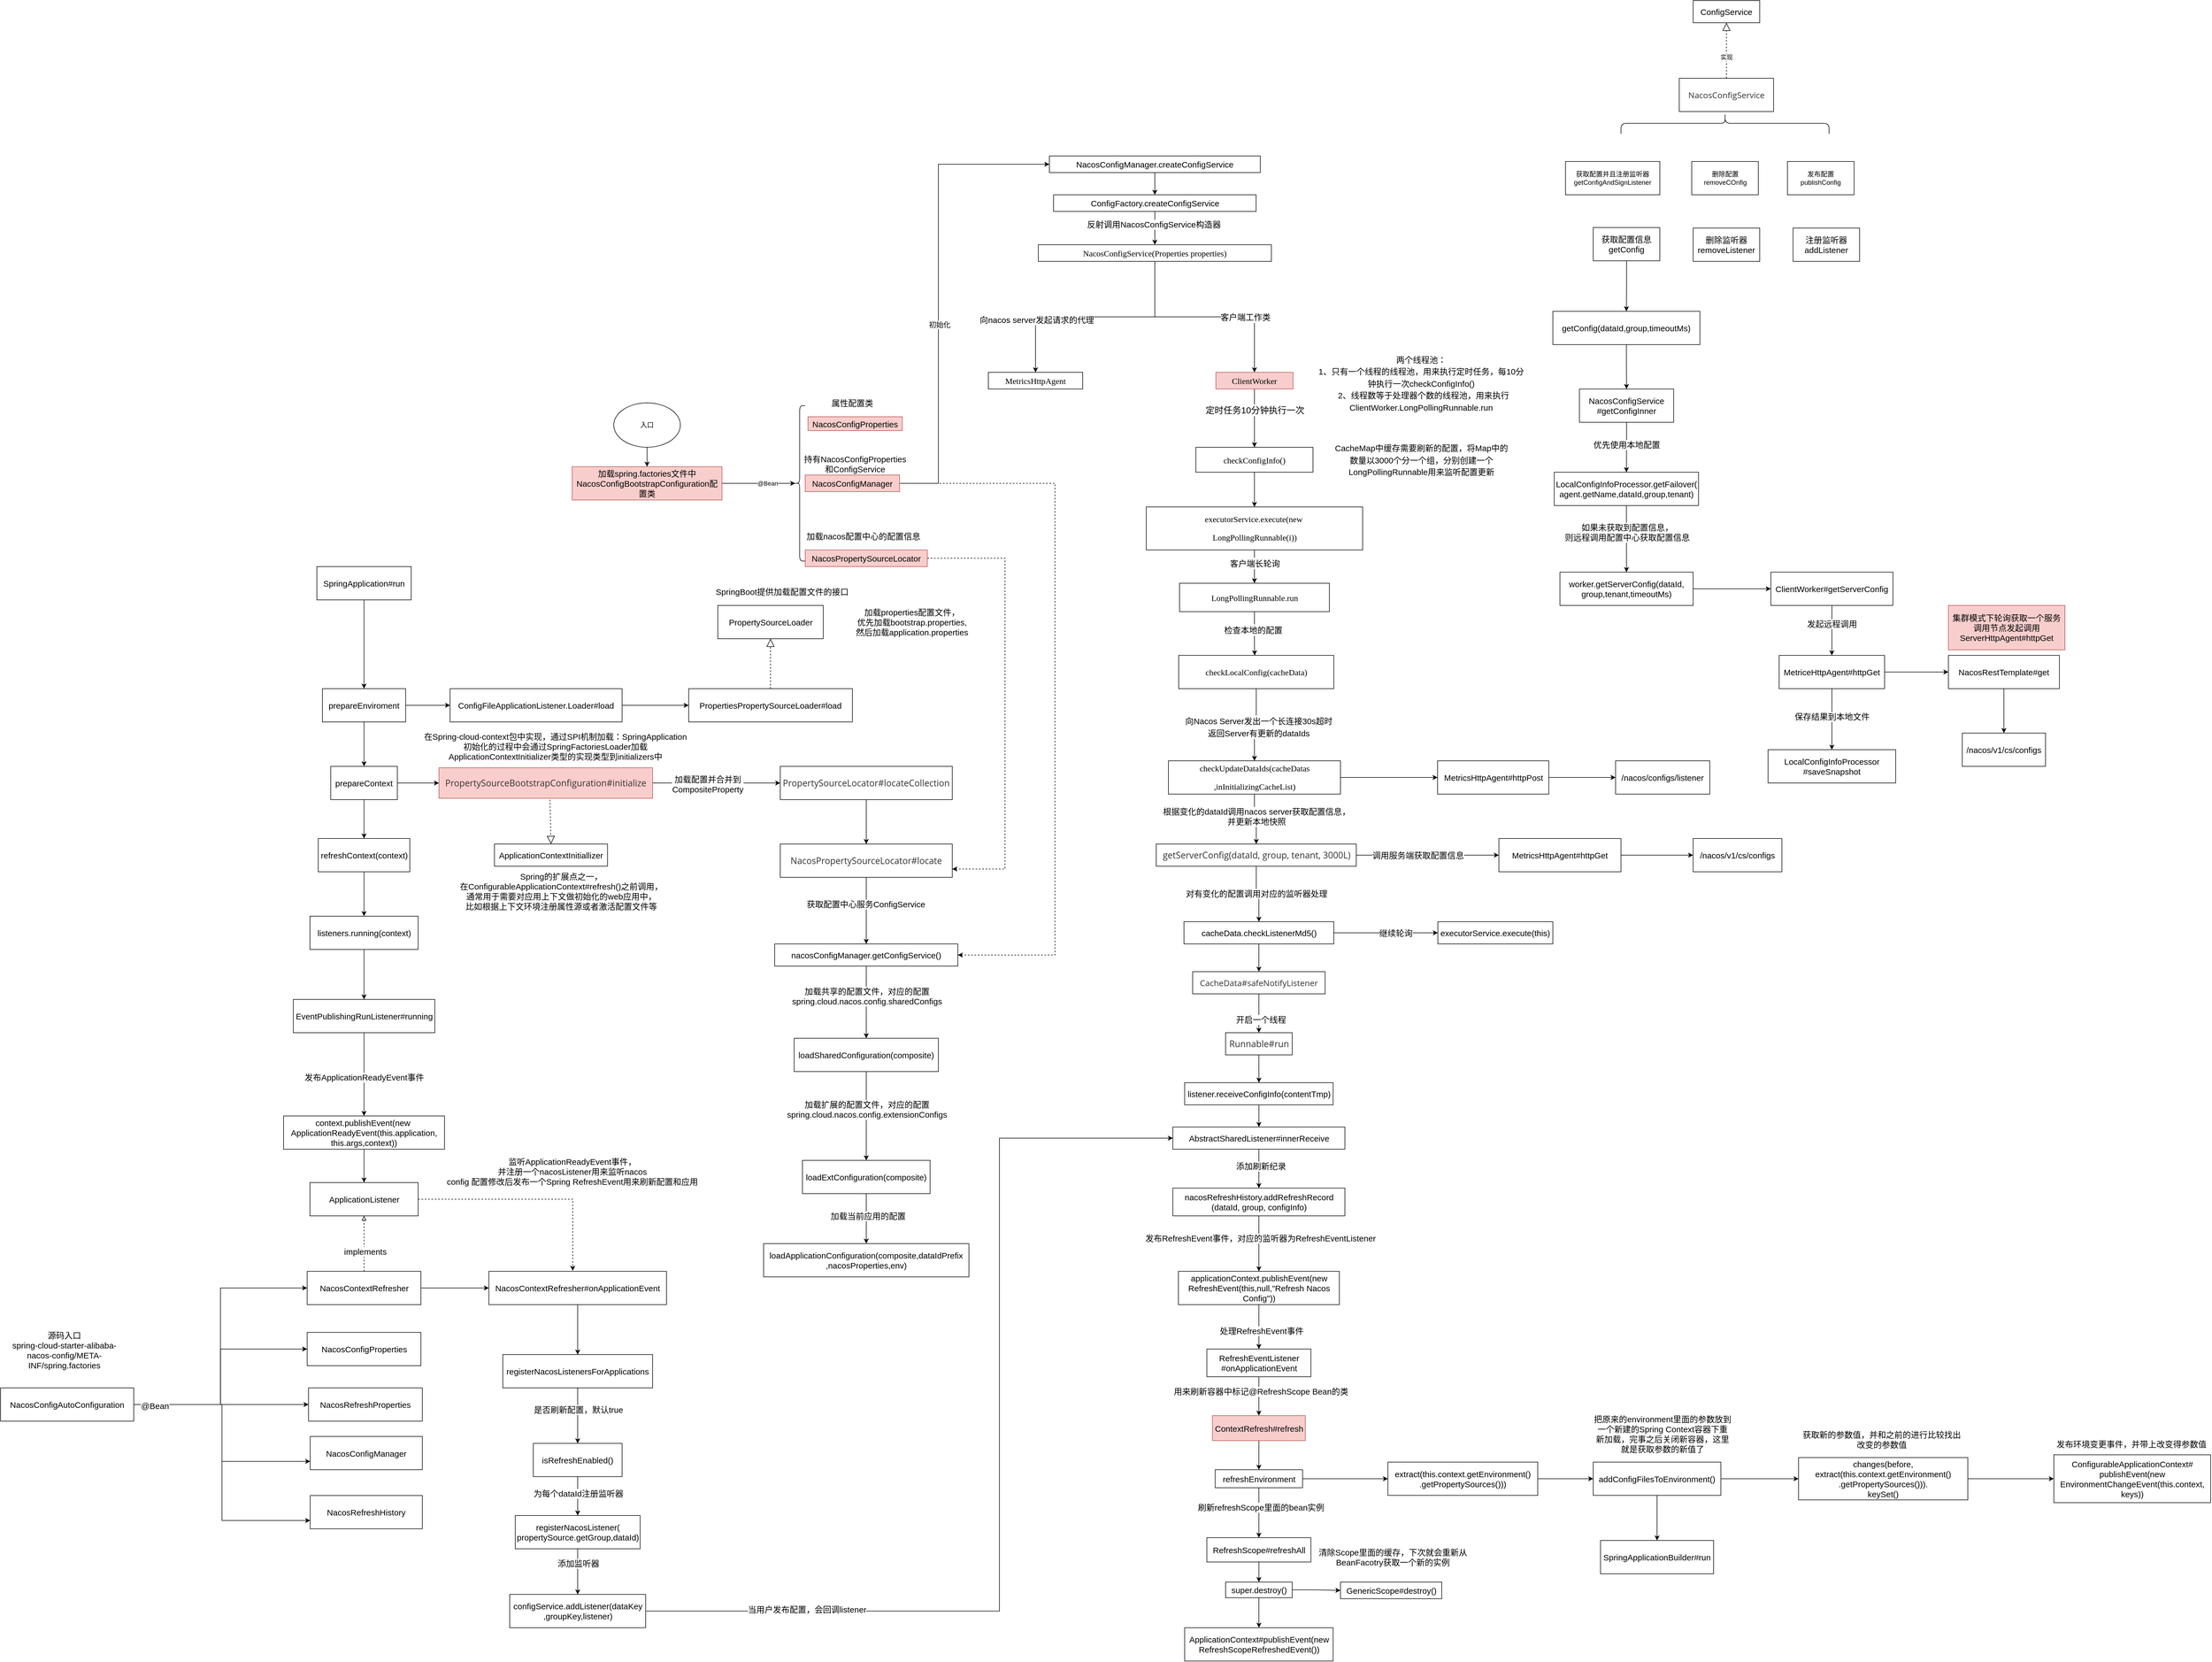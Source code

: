 <mxfile version="16.5.6" type="github">
  <diagram id="AEkYbbPtGk_L0vC9MOVH" name="第 1 页">
    <mxGraphModel dx="3076" dy="1931" grid="1" gridSize="10" guides="1" tooltips="1" connect="1" arrows="1" fold="1" page="1" pageScale="1" pageWidth="827" pageHeight="1169" math="0" shadow="0">
      <root>
        <mxCell id="0" />
        <mxCell id="1" parent="0" />
        <mxCell id="gMyOnzurJYTI28C3glSG-3" value="" style="edgeStyle=orthogonalEdgeStyle;rounded=0;orthogonalLoop=1;jettySize=auto;html=1;" parent="1" source="gMyOnzurJYTI28C3glSG-1" target="gMyOnzurJYTI28C3glSG-2" edge="1">
          <mxGeometry relative="1" as="geometry" />
        </mxCell>
        <mxCell id="gMyOnzurJYTI28C3glSG-1" value="入口" style="ellipse;whiteSpace=wrap;html=1;" parent="1" vertex="1">
          <mxGeometry x="115" y="55" width="120" height="80" as="geometry" />
        </mxCell>
        <mxCell id="gMyOnzurJYTI28C3glSG-7" style="edgeStyle=orthogonalEdgeStyle;rounded=0;orthogonalLoop=1;jettySize=auto;html=1;entryX=0.1;entryY=0.5;entryDx=0;entryDy=0;entryPerimeter=0;" parent="1" source="gMyOnzurJYTI28C3glSG-2" target="gMyOnzurJYTI28C3glSG-6" edge="1">
          <mxGeometry relative="1" as="geometry" />
        </mxCell>
        <mxCell id="gMyOnzurJYTI28C3glSG-9" value="@Bean" style="edgeLabel;html=1;align=center;verticalAlign=middle;resizable=0;points=[];" parent="gMyOnzurJYTI28C3glSG-7" vertex="1" connectable="0">
          <mxGeometry x="0.232" relative="1" as="geometry">
            <mxPoint as="offset" />
          </mxGeometry>
        </mxCell>
        <mxCell id="gMyOnzurJYTI28C3glSG-2" value="&lt;font style=&quot;font-size: 15px&quot;&gt;加载spring.factories文件中NacosConfigBootstrapConfiguration配置类&lt;/font&gt;" style="whiteSpace=wrap;html=1;fillColor=#f8cecc;strokeColor=#b85450;" parent="1" vertex="1">
          <mxGeometry x="40" y="170" width="270" height="60" as="geometry" />
        </mxCell>
        <mxCell id="gMyOnzurJYTI28C3glSG-6" value="" style="shape=curlyBracket;whiteSpace=wrap;html=1;rounded=1;" parent="1" vertex="1">
          <mxGeometry x="440" y="60" width="20" height="280" as="geometry" />
        </mxCell>
        <mxCell id="gMyOnzurJYTI28C3glSG-10" value="&lt;font style=&quot;font-size: 15px&quot;&gt;NacosConfigProperties&lt;/font&gt;" style="rounded=0;whiteSpace=wrap;html=1;fillColor=#f8cecc;strokeColor=#b85450;" parent="1" vertex="1">
          <mxGeometry x="465" y="80" width="170" height="25" as="geometry" />
        </mxCell>
        <mxCell id="gMyOnzurJYTI28C3glSG-21" style="edgeStyle=orthogonalEdgeStyle;rounded=0;orthogonalLoop=1;jettySize=auto;html=1;entryX=0;entryY=0.5;entryDx=0;entryDy=0;fontSize=13;" parent="1" source="gMyOnzurJYTI28C3glSG-12" target="gMyOnzurJYTI28C3glSG-17" edge="1">
          <mxGeometry relative="1" as="geometry">
            <Array as="points">
              <mxPoint x="700" y="200" />
              <mxPoint x="700" y="-375" />
            </Array>
          </mxGeometry>
        </mxCell>
        <mxCell id="gMyOnzurJYTI28C3glSG-22" value="初始化" style="edgeLabel;html=1;align=center;verticalAlign=middle;resizable=0;points=[];fontSize=13;" parent="gMyOnzurJYTI28C3glSG-21" vertex="1" connectable="0">
          <mxGeometry x="-0.157" y="-2" relative="1" as="geometry">
            <mxPoint as="offset" />
          </mxGeometry>
        </mxCell>
        <mxCell id="nUu-qofF7TvcxjBh7wJN-59" style="edgeStyle=orthogonalEdgeStyle;rounded=0;orthogonalLoop=1;jettySize=auto;html=1;entryX=1;entryY=0.5;entryDx=0;entryDy=0;dashed=1;fontSize=15;endArrow=classic;endFill=1;" edge="1" parent="1" source="gMyOnzurJYTI28C3glSG-12" target="nUu-qofF7TvcxjBh7wJN-1">
          <mxGeometry relative="1" as="geometry">
            <Array as="points">
              <mxPoint x="910" y="200" />
              <mxPoint x="910" y="1050" />
            </Array>
          </mxGeometry>
        </mxCell>
        <mxCell id="gMyOnzurJYTI28C3glSG-12" value="&lt;font style=&quot;font-size: 15px&quot;&gt;NacosConfigManager&lt;/font&gt;" style="rounded=0;whiteSpace=wrap;html=1;fillColor=#f8cecc;strokeColor=#b85450;" parent="1" vertex="1">
          <mxGeometry x="460" y="185" width="170" height="30" as="geometry" />
        </mxCell>
        <mxCell id="nUu-qofF7TvcxjBh7wJN-58" style="edgeStyle=orthogonalEdgeStyle;rounded=0;orthogonalLoop=1;jettySize=auto;html=1;entryX=1;entryY=0.75;entryDx=0;entryDy=0;fontSize=15;endArrow=classic;endFill=1;dashed=1;" edge="1" parent="1" source="gMyOnzurJYTI28C3glSG-13" target="mHClkzEe4EQX2rLaS-CH-69">
          <mxGeometry relative="1" as="geometry">
            <Array as="points">
              <mxPoint x="820" y="335" />
              <mxPoint x="820" y="895" />
            </Array>
          </mxGeometry>
        </mxCell>
        <mxCell id="gMyOnzurJYTI28C3glSG-13" value="&lt;font style=&quot;font-size: 15px&quot;&gt;NacosPropertySourceLocator&lt;/font&gt;" style="rounded=0;whiteSpace=wrap;html=1;fillColor=#f8cecc;strokeColor=#b85450;" parent="1" vertex="1">
          <mxGeometry x="460" y="320" width="220" height="30" as="geometry" />
        </mxCell>
        <mxCell id="gMyOnzurJYTI28C3glSG-14" value="&lt;font style=&quot;font-size: 15px&quot;&gt;加载nacos配置中心的配置信息&lt;/font&gt;" style="text;html=1;strokeColor=none;fillColor=none;align=center;verticalAlign=middle;whiteSpace=wrap;rounded=0;" parent="1" vertex="1">
          <mxGeometry x="460" y="280" width="210" height="30" as="geometry" />
        </mxCell>
        <mxCell id="gMyOnzurJYTI28C3glSG-15" value="&lt;font style=&quot;font-size: 15px&quot;&gt;持有NacosConfigProperties&lt;br&gt;和ConfigService&lt;/font&gt;" style="text;html=1;strokeColor=none;fillColor=none;align=center;verticalAlign=middle;whiteSpace=wrap;rounded=0;" parent="1" vertex="1">
          <mxGeometry x="420" y="150" width="260" height="30" as="geometry" />
        </mxCell>
        <mxCell id="gMyOnzurJYTI28C3glSG-16" value="&lt;font style=&quot;font-size: 15px&quot;&gt;属性配置类&lt;/font&gt;" style="text;html=1;strokeColor=none;fillColor=none;align=center;verticalAlign=middle;whiteSpace=wrap;rounded=0;" parent="1" vertex="1">
          <mxGeometry x="465" y="40" width="160" height="30" as="geometry" />
        </mxCell>
        <mxCell id="gMyOnzurJYTI28C3glSG-20" value="" style="edgeStyle=orthogonalEdgeStyle;rounded=0;orthogonalLoop=1;jettySize=auto;html=1;fontSize=13;" parent="1" source="gMyOnzurJYTI28C3glSG-17" target="gMyOnzurJYTI28C3glSG-19" edge="1">
          <mxGeometry relative="1" as="geometry" />
        </mxCell>
        <mxCell id="gMyOnzurJYTI28C3glSG-17" value="&lt;font style=&quot;font-size: 15px&quot;&gt;NacosConfigManager.createConfigService&lt;/font&gt;" style="whiteSpace=wrap;html=1;rounded=0;" parent="1" vertex="1">
          <mxGeometry x="900" y="-390" width="380" height="30" as="geometry" />
        </mxCell>
        <mxCell id="gMyOnzurJYTI28C3glSG-24" value="" style="edgeStyle=orthogonalEdgeStyle;rounded=0;orthogonalLoop=1;jettySize=auto;html=1;fontSize=13;" parent="1" source="gMyOnzurJYTI28C3glSG-19" target="gMyOnzurJYTI28C3glSG-23" edge="1">
          <mxGeometry relative="1" as="geometry" />
        </mxCell>
        <mxCell id="gMyOnzurJYTI28C3glSG-25" value="&lt;font style=&quot;font-size: 15px&quot;&gt;反射调用NacosConfigService构造器&lt;/font&gt;" style="edgeLabel;html=1;align=center;verticalAlign=middle;resizable=0;points=[];fontSize=12;" parent="gMyOnzurJYTI28C3glSG-24" vertex="1" connectable="0">
          <mxGeometry x="-0.229" y="-2" relative="1" as="geometry">
            <mxPoint as="offset" />
          </mxGeometry>
        </mxCell>
        <mxCell id="gMyOnzurJYTI28C3glSG-19" value="&lt;font style=&quot;font-size: 15px&quot;&gt;ConfigFactory.createConfigService&lt;/font&gt;" style="whiteSpace=wrap;html=1;rounded=0;" parent="1" vertex="1">
          <mxGeometry x="907.5" y="-320" width="365" height="30" as="geometry" />
        </mxCell>
        <mxCell id="gMyOnzurJYTI28C3glSG-27" value="" style="edgeStyle=orthogonalEdgeStyle;rounded=0;orthogonalLoop=1;jettySize=auto;html=1;fontSize=12;fontColor=#000000;" parent="1" source="gMyOnzurJYTI28C3glSG-23" target="gMyOnzurJYTI28C3glSG-26" edge="1">
          <mxGeometry relative="1" as="geometry" />
        </mxCell>
        <mxCell id="gMyOnzurJYTI28C3glSG-46" value="&lt;font style=&quot;font-size: 15px&quot;&gt;客户端工作类&lt;/font&gt;" style="edgeLabel;html=1;align=center;verticalAlign=middle;resizable=0;points=[];fontSize=18;fontColor=#000000;" parent="gMyOnzurJYTI28C3glSG-27" vertex="1" connectable="0">
          <mxGeometry x="0.385" relative="1" as="geometry">
            <mxPoint as="offset" />
          </mxGeometry>
        </mxCell>
        <mxCell id="gMyOnzurJYTI28C3glSG-29" value="" style="edgeStyle=orthogonalEdgeStyle;rounded=0;orthogonalLoop=1;jettySize=auto;html=1;fontSize=18;fontColor=#000000;" parent="1" source="gMyOnzurJYTI28C3glSG-23" target="gMyOnzurJYTI28C3glSG-28" edge="1">
          <mxGeometry relative="1" as="geometry" />
        </mxCell>
        <mxCell id="gMyOnzurJYTI28C3glSG-40" value="&lt;font style=&quot;font-size: 15px&quot;&gt;向nacos server发起请求的代理&lt;/font&gt;" style="edgeLabel;html=1;align=center;verticalAlign=middle;resizable=0;points=[];fontSize=12;fontColor=#000000;" parent="gMyOnzurJYTI28C3glSG-29" vertex="1" connectable="0">
          <mxGeometry x="0.232" y="1" relative="1" as="geometry">
            <mxPoint x="-58" y="4" as="offset" />
          </mxGeometry>
        </mxCell>
        <mxCell id="gMyOnzurJYTI28C3glSG-23" value="&lt;pre style=&quot;font-family: &amp;#34;consolas&amp;#34;&quot;&gt;&lt;span style=&quot;background-color: rgb(255 , 255 , 255)&quot;&gt;&lt;font style=&quot;font-size: 15px&quot;&gt;NacosConfigService(Properties properties)&lt;/font&gt;&lt;/span&gt;&lt;/pre&gt;" style="whiteSpace=wrap;html=1;rounded=0;" parent="1" vertex="1">
          <mxGeometry x="880" y="-230" width="420" height="30" as="geometry" />
        </mxCell>
        <mxCell id="gMyOnzurJYTI28C3glSG-43" value="" style="edgeStyle=orthogonalEdgeStyle;rounded=0;orthogonalLoop=1;jettySize=auto;html=1;fontSize=12;fontColor=#000000;" parent="1" source="gMyOnzurJYTI28C3glSG-26" target="gMyOnzurJYTI28C3glSG-42" edge="1">
          <mxGeometry relative="1" as="geometry" />
        </mxCell>
        <mxCell id="gMyOnzurJYTI28C3glSG-45" value="&lt;font style=&quot;font-size: 16px&quot;&gt;定时任务10分钟执行一次&lt;/font&gt;" style="edgeLabel;html=1;align=center;verticalAlign=middle;resizable=0;points=[];fontSize=18;fontColor=#000000;" parent="gMyOnzurJYTI28C3glSG-43" vertex="1" connectable="0">
          <mxGeometry x="-0.28" relative="1" as="geometry">
            <mxPoint as="offset" />
          </mxGeometry>
        </mxCell>
        <mxCell id="gMyOnzurJYTI28C3glSG-26" value="&lt;pre style=&quot;font-family: &amp;#34;consolas&amp;#34;&quot;&gt;&lt;font style=&quot;font-size: 15px&quot;&gt;ClientWorker&lt;/font&gt;&lt;/pre&gt;" style="whiteSpace=wrap;html=1;rounded=0;fillColor=#f8cecc;strokeColor=#b85450;" parent="1" vertex="1">
          <mxGeometry x="1200" width="139" height="30" as="geometry" />
        </mxCell>
        <mxCell id="gMyOnzurJYTI28C3glSG-28" value="&lt;pre style=&quot;font-family: &amp;#34;consolas&amp;#34;&quot;&gt;&lt;font style=&quot;background-color: rgb(255 , 255 , 255) ; font-size: 15px&quot;&gt;MetricsHttpAgent&lt;/font&gt;&lt;/pre&gt;" style="whiteSpace=wrap;html=1;rounded=0;" parent="1" vertex="1">
          <mxGeometry x="790" width="170" height="30" as="geometry" />
        </mxCell>
        <mxCell id="gMyOnzurJYTI28C3glSG-48" value="" style="edgeStyle=orthogonalEdgeStyle;rounded=0;orthogonalLoop=1;jettySize=auto;html=1;fontSize=18;fontColor=#000000;" parent="1" source="gMyOnzurJYTI28C3glSG-42" target="gMyOnzurJYTI28C3glSG-47" edge="1">
          <mxGeometry relative="1" as="geometry" />
        </mxCell>
        <mxCell id="gMyOnzurJYTI28C3glSG-42" value="&lt;pre style=&quot;font-family: &amp;#34;consolas&amp;#34;&quot;&gt;&lt;span style=&quot;background-color: rgb(255 , 255 , 255)&quot;&gt;&lt;font style=&quot;font-size: 15px&quot;&gt;checkConfigInfo()&lt;/font&gt;&lt;/span&gt;&lt;/pre&gt;" style="whiteSpace=wrap;html=1;rounded=0;" parent="1" vertex="1">
          <mxGeometry x="1164" y="135" width="211" height="45" as="geometry" />
        </mxCell>
        <mxCell id="gMyOnzurJYTI28C3glSG-52" value="" style="edgeStyle=orthogonalEdgeStyle;rounded=0;orthogonalLoop=1;jettySize=auto;html=1;fontSize=18;fontColor=#000000;" parent="1" source="gMyOnzurJYTI28C3glSG-47" target="gMyOnzurJYTI28C3glSG-51" edge="1">
          <mxGeometry relative="1" as="geometry">
            <Array as="points">
              <mxPoint x="1270" y="380" />
              <mxPoint x="1270" y="380" />
            </Array>
          </mxGeometry>
        </mxCell>
        <mxCell id="gMyOnzurJYTI28C3glSG-53" value="&lt;font style=&quot;font-size: 15px&quot;&gt;客户端长轮询&lt;/font&gt;" style="edgeLabel;html=1;align=center;verticalAlign=middle;resizable=0;points=[];fontSize=18;fontColor=#000000;" parent="gMyOnzurJYTI28C3glSG-52" vertex="1" connectable="0">
          <mxGeometry x="-0.212" relative="1" as="geometry">
            <mxPoint as="offset" />
          </mxGeometry>
        </mxCell>
        <mxCell id="gMyOnzurJYTI28C3glSG-47" value="&lt;pre style=&quot;font-family: &amp;#34;consolas&amp;#34; ; font-size: 15px&quot;&gt;&lt;span style=&quot;background-color: rgb(255 , 255 , 255)&quot;&gt;&lt;font style=&quot;font-size: 15px&quot;&gt;executorService.execute(new &lt;/font&gt;&lt;/span&gt;&lt;/pre&gt;&lt;pre style=&quot;font-family: &amp;#34;consolas&amp;#34; ; font-size: 15px&quot;&gt;&lt;font style=&quot;font-size: 15px&quot;&gt;LongPollingRunnable(i))&lt;/font&gt;&lt;/pre&gt;" style="whiteSpace=wrap;html=1;rounded=0;" parent="1" vertex="1">
          <mxGeometry x="1074.5" y="242.5" width="390" height="77.5" as="geometry" />
        </mxCell>
        <mxCell id="gMyOnzurJYTI28C3glSG-49" value="&lt;font style=&quot;font-size: 15px&quot;&gt;两个线程池：&lt;br&gt;1、只有一个线程的线程池，用来执行定时任务，每10分钟执行一次checkConfigInfo()&lt;br&gt;&amp;nbsp; 2、线程数等于处理器个数的线程池，用来执行ClientWorker.LongPollingRunnable.run&lt;/font&gt;" style="text;html=1;strokeColor=none;fillColor=none;align=center;verticalAlign=middle;whiteSpace=wrap;rounded=0;labelBackgroundColor=none;fontSize=18;fontColor=#000000;" parent="1" vertex="1">
          <mxGeometry x="1380" y="-60" width="380" height="160" as="geometry" />
        </mxCell>
        <mxCell id="gMyOnzurJYTI28C3glSG-50" value="&lt;font style=&quot;font-size: 15px&quot;&gt;CacheMap中缓存需要刷新的配置，将Map中的数量以3000个分一个组，分别创建一个LongPollingRunnable用来监听配置更新&lt;/font&gt;" style="text;html=1;strokeColor=none;fillColor=none;align=center;verticalAlign=middle;whiteSpace=wrap;rounded=0;labelBackgroundColor=none;fontSize=18;fontColor=#000000;" parent="1" vertex="1">
          <mxGeometry x="1412.5" y="112.5" width="315" height="90" as="geometry" />
        </mxCell>
        <mxCell id="gMyOnzurJYTI28C3glSG-55" value="" style="edgeStyle=orthogonalEdgeStyle;rounded=0;orthogonalLoop=1;jettySize=auto;html=1;fontSize=18;fontColor=#000000;" parent="1" source="gMyOnzurJYTI28C3glSG-51" target="gMyOnzurJYTI28C3glSG-54" edge="1">
          <mxGeometry relative="1" as="geometry">
            <Array as="points">
              <mxPoint x="1270" y="493" />
              <mxPoint x="1270" y="493" />
            </Array>
          </mxGeometry>
        </mxCell>
        <mxCell id="gMyOnzurJYTI28C3glSG-56" value="&lt;font style=&quot;font-size: 15px&quot;&gt;检查本地的配置&lt;/font&gt;" style="edgeLabel;html=1;align=center;verticalAlign=middle;resizable=0;points=[];fontSize=18;fontColor=#000000;" parent="gMyOnzurJYTI28C3glSG-55" vertex="1" connectable="0">
          <mxGeometry x="-0.18" y="-3" relative="1" as="geometry">
            <mxPoint as="offset" />
          </mxGeometry>
        </mxCell>
        <mxCell id="gMyOnzurJYTI28C3glSG-51" value="&lt;pre style=&quot;font-family: &amp;#34;consolas&amp;#34;&quot;&gt;&lt;font style=&quot;font-size: 15px&quot;&gt;LongPollingRunnable.run&lt;/font&gt;&lt;/pre&gt;" style="whiteSpace=wrap;html=1;rounded=0;" parent="1" vertex="1">
          <mxGeometry x="1134.5" y="380" width="270" height="51.25" as="geometry" />
        </mxCell>
        <mxCell id="gMyOnzurJYTI28C3glSG-58" value="" style="edgeStyle=orthogonalEdgeStyle;rounded=0;orthogonalLoop=1;jettySize=auto;html=1;fontSize=18;fontColor=#000000;" parent="1" source="gMyOnzurJYTI28C3glSG-54" target="gMyOnzurJYTI28C3glSG-57" edge="1">
          <mxGeometry relative="1" as="geometry" />
        </mxCell>
        <mxCell id="gMyOnzurJYTI28C3glSG-61" value="&lt;font style=&quot;font-size: 15px&quot;&gt;向Nacos Server发出一个长连接30s超时&lt;br&gt;返回Server有更新的dataIds&lt;/font&gt;" style="edgeLabel;html=1;align=center;verticalAlign=middle;resizable=0;points=[];fontSize=18;fontColor=#000000;" parent="gMyOnzurJYTI28C3glSG-58" vertex="1" connectable="0">
          <mxGeometry x="0.168" y="1" relative="1" as="geometry">
            <mxPoint x="6" y="-6" as="offset" />
          </mxGeometry>
        </mxCell>
        <mxCell id="gMyOnzurJYTI28C3glSG-54" value="&lt;pre style=&quot;font-family: &amp;#34;consolas&amp;#34;&quot;&gt;&lt;span style=&quot;background-color: rgb(255 , 255 , 255)&quot;&gt;&lt;font style=&quot;font-size: 15px&quot;&gt;checkLocalConfig(cacheData)&lt;/font&gt;&lt;/span&gt;&lt;/pre&gt;" style="whiteSpace=wrap;html=1;rounded=0;" parent="1" vertex="1">
          <mxGeometry x="1133" y="510" width="279.5" height="60" as="geometry" />
        </mxCell>
        <mxCell id="gMyOnzurJYTI28C3glSG-63" value="" style="edgeStyle=orthogonalEdgeStyle;rounded=0;orthogonalLoop=1;jettySize=auto;html=1;fontSize=15;fontColor=#000000;" parent="1" source="gMyOnzurJYTI28C3glSG-57" target="gMyOnzurJYTI28C3glSG-62" edge="1">
          <mxGeometry relative="1" as="geometry" />
        </mxCell>
        <mxCell id="gMyOnzurJYTI28C3glSG-64" value="根据变化的dataId调用nacos server获取配置信息，&lt;br&gt;并更新本地快照" style="edgeLabel;html=1;align=center;verticalAlign=middle;resizable=0;points=[];fontSize=15;fontColor=#000000;" parent="gMyOnzurJYTI28C3glSG-63" vertex="1" connectable="0">
          <mxGeometry x="0.34" y="-1" relative="1" as="geometry">
            <mxPoint x="1" y="-20" as="offset" />
          </mxGeometry>
        </mxCell>
        <mxCell id="mHClkzEe4EQX2rLaS-CH-41" value="" style="edgeStyle=orthogonalEdgeStyle;rounded=0;orthogonalLoop=1;jettySize=auto;html=1;fontSize=15;" parent="1" source="gMyOnzurJYTI28C3glSG-57" target="mHClkzEe4EQX2rLaS-CH-40" edge="1">
          <mxGeometry relative="1" as="geometry" />
        </mxCell>
        <mxCell id="gMyOnzurJYTI28C3glSG-57" value="&lt;p style=&quot;line-height: 0&quot;&gt;&lt;/p&gt;&lt;pre style=&quot;font-family: &amp;#34;consolas&amp;#34; ; font-size: 15px&quot;&gt;&lt;span style=&quot;background-color: rgb(255 , 255 , 255)&quot;&gt;&lt;font style=&quot;font-size: 15px&quot;&gt;checkUpdateDataIds(cacheDatas&lt;/font&gt;&lt;/span&gt;&lt;/pre&gt;&lt;pre style=&quot;font-family: &amp;#34;consolas&amp;#34; ; font-size: 15px&quot;&gt;&lt;span style=&quot;background-color: rgb(255 , 255 , 255)&quot;&gt;&lt;font style=&quot;font-size: 15px&quot;&gt;,inInitializingCacheList)&lt;/font&gt;&lt;/span&gt;&lt;/pre&gt;&lt;p&gt;&lt;/p&gt;" style="whiteSpace=wrap;html=1;rounded=0;align=center;spacing=0;" parent="1" vertex="1">
          <mxGeometry x="1114.5" y="700" width="310" height="60" as="geometry" />
        </mxCell>
        <mxCell id="gMyOnzurJYTI28C3glSG-66" value="" style="edgeStyle=orthogonalEdgeStyle;rounded=0;orthogonalLoop=1;jettySize=auto;html=1;fontSize=15;fontColor=#000000;" parent="1" source="gMyOnzurJYTI28C3glSG-62" target="gMyOnzurJYTI28C3glSG-65" edge="1">
          <mxGeometry relative="1" as="geometry" />
        </mxCell>
        <mxCell id="gMyOnzurJYTI28C3glSG-67" value="对有变化的配置调用对应的监听器处理" style="edgeLabel;html=1;align=center;verticalAlign=middle;resizable=0;points=[];fontSize=15;fontColor=#000000;" parent="gMyOnzurJYTI28C3glSG-66" vertex="1" connectable="0">
          <mxGeometry x="-0.3" y="-2" relative="1" as="geometry">
            <mxPoint x="2" y="12" as="offset" />
          </mxGeometry>
        </mxCell>
        <mxCell id="mHClkzEe4EQX2rLaS-CH-36" value="" style="edgeStyle=orthogonalEdgeStyle;rounded=0;orthogonalLoop=1;jettySize=auto;html=1;fontSize=15;" parent="1" source="gMyOnzurJYTI28C3glSG-62" target="mHClkzEe4EQX2rLaS-CH-35" edge="1">
          <mxGeometry relative="1" as="geometry" />
        </mxCell>
        <mxCell id="mHClkzEe4EQX2rLaS-CH-37" value="调用服务端获取配置信息" style="edgeLabel;html=1;align=center;verticalAlign=middle;resizable=0;points=[];fontSize=15;" parent="mHClkzEe4EQX2rLaS-CH-36" vertex="1" connectable="0">
          <mxGeometry x="-0.136" relative="1" as="geometry">
            <mxPoint as="offset" />
          </mxGeometry>
        </mxCell>
        <mxCell id="gMyOnzurJYTI28C3glSG-62" value="&lt;span style=&quot;color: rgb(51 , 51 , 51) ; font-family: &amp;#34;open sans&amp;#34; , &amp;#34;clear sans&amp;#34; , &amp;#34;helvetica neue&amp;#34; , &amp;#34;helvetica&amp;#34; , &amp;#34;arial&amp;#34; , &amp;#34;segoe ui emoji&amp;#34; , sans-serif ; font-size: 16px ; background-color: rgb(255 , 255 , 255)&quot;&gt;getServerConfig(dataId, group, tenant, 3000L)&lt;/span&gt;" style="whiteSpace=wrap;html=1;rounded=0;spacing=0;" parent="1" vertex="1">
          <mxGeometry x="1092.5" y="850" width="360.5" height="40" as="geometry" />
        </mxCell>
        <mxCell id="gMyOnzurJYTI28C3glSG-69" value="" style="edgeStyle=orthogonalEdgeStyle;rounded=0;orthogonalLoop=1;jettySize=auto;html=1;fontSize=15;fontColor=#000000;" parent="1" source="gMyOnzurJYTI28C3glSG-65" target="gMyOnzurJYTI28C3glSG-68" edge="1">
          <mxGeometry relative="1" as="geometry" />
        </mxCell>
        <mxCell id="gMyOnzurJYTI28C3glSG-70" value="继续轮询" style="edgeLabel;html=1;align=center;verticalAlign=middle;resizable=0;points=[];fontSize=15;fontColor=#000000;" parent="gMyOnzurJYTI28C3glSG-69" vertex="1" connectable="0">
          <mxGeometry x="0.182" relative="1" as="geometry">
            <mxPoint as="offset" />
          </mxGeometry>
        </mxCell>
        <mxCell id="gMyOnzurJYTI28C3glSG-72" value="" style="edgeStyle=orthogonalEdgeStyle;rounded=0;orthogonalLoop=1;jettySize=auto;html=1;fontSize=15;fontColor=#000000;" parent="1" source="gMyOnzurJYTI28C3glSG-65" target="gMyOnzurJYTI28C3glSG-71" edge="1">
          <mxGeometry relative="1" as="geometry" />
        </mxCell>
        <mxCell id="gMyOnzurJYTI28C3glSG-65" value="&lt;font style=&quot;font-size: 15px&quot;&gt;cacheData.checkListenerMd5()&lt;/font&gt;" style="whiteSpace=wrap;html=1;rounded=0;spacing=0;" parent="1" vertex="1">
          <mxGeometry x="1142.5" y="990" width="270" height="40" as="geometry" />
        </mxCell>
        <mxCell id="gMyOnzurJYTI28C3glSG-68" value="executorService.execute(this)" style="whiteSpace=wrap;html=1;rounded=0;spacing=0;fontSize=15;" parent="1" vertex="1">
          <mxGeometry x="1600" y="990" width="207.25" height="40" as="geometry" />
        </mxCell>
        <mxCell id="gMyOnzurJYTI28C3glSG-74" value="" style="edgeStyle=orthogonalEdgeStyle;rounded=0;orthogonalLoop=1;jettySize=auto;html=1;fontSize=15;fontColor=#000000;" parent="1" source="gMyOnzurJYTI28C3glSG-71" target="gMyOnzurJYTI28C3glSG-73" edge="1">
          <mxGeometry relative="1" as="geometry" />
        </mxCell>
        <mxCell id="gMyOnzurJYTI28C3glSG-75" value="开启一个线程" style="edgeLabel;html=1;align=center;verticalAlign=middle;resizable=0;points=[];fontSize=15;fontColor=#000000;" parent="gMyOnzurJYTI28C3glSG-74" vertex="1" connectable="0">
          <mxGeometry x="0.308" y="3" relative="1" as="geometry">
            <mxPoint as="offset" />
          </mxGeometry>
        </mxCell>
        <mxCell id="gMyOnzurJYTI28C3glSG-71" value="&lt;p class=&quot;md-end-block md-p md-focus&quot; style=&quot;box-sizing: border-box ; line-height: inherit ; margin: 0.8em 0px ; position: relative ; color: rgb(51 , 51 , 51) ; font-family: &amp;#34;open sans&amp;#34; , &amp;#34;clear sans&amp;#34; , &amp;#34;helvetica neue&amp;#34; , &amp;#34;helvetica&amp;#34; , &amp;#34;arial&amp;#34; , &amp;#34;segoe ui emoji&amp;#34; , sans-serif&quot;&gt;&lt;font style=&quot;font-size: 15px&quot;&gt;CacheData#safeNotifyListener&lt;/font&gt;&lt;/p&gt;" style="whiteSpace=wrap;html=1;rounded=0;spacing=0;" parent="1" vertex="1">
          <mxGeometry x="1158.18" y="1080" width="238.63" height="40" as="geometry" />
        </mxCell>
        <mxCell id="gMyOnzurJYTI28C3glSG-77" value="" style="edgeStyle=orthogonalEdgeStyle;rounded=0;orthogonalLoop=1;jettySize=auto;html=1;fontSize=15;fontColor=#000000;" parent="1" source="gMyOnzurJYTI28C3glSG-73" target="gMyOnzurJYTI28C3glSG-76" edge="1">
          <mxGeometry relative="1" as="geometry" />
        </mxCell>
        <mxCell id="gMyOnzurJYTI28C3glSG-73" value="&lt;span style=&quot;color: rgb(51 , 51 , 51) ; font-family: &amp;#34;open sans&amp;#34; , &amp;#34;clear sans&amp;#34; , &amp;#34;helvetica neue&amp;#34; , &amp;#34;helvetica&amp;#34; , &amp;#34;arial&amp;#34; , &amp;#34;segoe ui emoji&amp;#34; , sans-serif ; font-size: 16px ; background-color: rgb(255 , 255 , 255)&quot;&gt;Runnable#run&lt;/span&gt;" style="whiteSpace=wrap;html=1;rounded=0;spacing=0;" parent="1" vertex="1">
          <mxGeometry x="1217.5" y="1190" width="120" height="40" as="geometry" />
        </mxCell>
        <mxCell id="gMyOnzurJYTI28C3glSG-79" value="" style="edgeStyle=orthogonalEdgeStyle;rounded=0;orthogonalLoop=1;jettySize=auto;html=1;fontSize=15;fontColor=#000000;" parent="1" source="gMyOnzurJYTI28C3glSG-76" target="gMyOnzurJYTI28C3glSG-78" edge="1">
          <mxGeometry relative="1" as="geometry" />
        </mxCell>
        <mxCell id="gMyOnzurJYTI28C3glSG-76" value="&lt;font style=&quot;font-size: 15px&quot;&gt;listener.receiveConfigInfo(contentTmp)&lt;/font&gt;" style="whiteSpace=wrap;html=1;rounded=0;spacing=0;" parent="1" vertex="1">
          <mxGeometry x="1143.75" y="1280" width="267.5" height="40" as="geometry" />
        </mxCell>
        <mxCell id="gMyOnzurJYTI28C3glSG-81" value="" style="edgeStyle=orthogonalEdgeStyle;rounded=0;orthogonalLoop=1;jettySize=auto;html=1;fontSize=15;fontColor=#000000;" parent="1" source="gMyOnzurJYTI28C3glSG-78" target="gMyOnzurJYTI28C3glSG-80" edge="1">
          <mxGeometry relative="1" as="geometry" />
        </mxCell>
        <mxCell id="gMyOnzurJYTI28C3glSG-82" value="添加刷新纪录" style="edgeLabel;html=1;align=center;verticalAlign=middle;resizable=0;points=[];fontSize=15;fontColor=#000000;" parent="gMyOnzurJYTI28C3glSG-81" vertex="1" connectable="0">
          <mxGeometry x="-0.233" y="1" relative="1" as="geometry">
            <mxPoint x="2" y="3" as="offset" />
          </mxGeometry>
        </mxCell>
        <mxCell id="gMyOnzurJYTI28C3glSG-78" value="AbstractSharedListener#innerReceive" style="whiteSpace=wrap;html=1;rounded=0;spacing=0;fontSize=15;" parent="1" vertex="1">
          <mxGeometry x="1122.5" y="1360" width="310" height="40" as="geometry" />
        </mxCell>
        <mxCell id="mHClkzEe4EQX2rLaS-CH-2" value="" style="edgeStyle=orthogonalEdgeStyle;rounded=0;orthogonalLoop=1;jettySize=auto;html=1;" parent="1" source="gMyOnzurJYTI28C3glSG-80" target="mHClkzEe4EQX2rLaS-CH-1" edge="1">
          <mxGeometry relative="1" as="geometry" />
        </mxCell>
        <mxCell id="mHClkzEe4EQX2rLaS-CH-3" value="发布RefreshEvent事件，对应的监听器为RefreshEventListener" style="edgeLabel;html=1;align=center;verticalAlign=middle;resizable=0;points=[];fontSize=15;" parent="mHClkzEe4EQX2rLaS-CH-2" vertex="1" connectable="0">
          <mxGeometry x="-0.213" y="2" relative="1" as="geometry">
            <mxPoint as="offset" />
          </mxGeometry>
        </mxCell>
        <mxCell id="gMyOnzurJYTI28C3glSG-80" value="nacosRefreshHistory.addRefreshRecord&lt;br&gt;(dataId, group, configInfo)" style="whiteSpace=wrap;html=1;fontSize=15;rounded=0;spacing=0;" parent="1" vertex="1">
          <mxGeometry x="1122.5" y="1470" width="310" height="50" as="geometry" />
        </mxCell>
        <mxCell id="OyQYh3m7RU3AJM_eEZGk-1" value="&lt;font style=&quot;font-size: 15px&quot;&gt;ConfigService&lt;/font&gt;" style="rounded=0;whiteSpace=wrap;html=1;" parent="1" vertex="1">
          <mxGeometry x="2060" y="-670" width="120" height="40" as="geometry" />
        </mxCell>
        <mxCell id="OyQYh3m7RU3AJM_eEZGk-2" value="&lt;span style=&quot;color: rgb(51 , 51 , 51) ; font-family: &amp;#34;open sans&amp;#34; , &amp;#34;clear sans&amp;#34; , &amp;#34;helvetica neue&amp;#34; , &amp;#34;helvetica&amp;#34; , &amp;#34;arial&amp;#34; , sans-serif ; background-color: rgb(255 , 255 , 255)&quot;&gt;&lt;font style=&quot;font-size: 15px&quot;&gt;NacosConfigService&lt;/font&gt;&lt;/span&gt;" style="whiteSpace=wrap;html=1;rounded=0;" parent="1" vertex="1">
          <mxGeometry x="2035" y="-530" width="170" height="60" as="geometry" />
        </mxCell>
        <mxCell id="OyQYh3m7RU3AJM_eEZGk-4" value="" style="endArrow=block;dashed=1;endFill=0;endSize=12;html=1;rounded=0;exitX=0.5;exitY=0;exitDx=0;exitDy=0;" parent="1" source="OyQYh3m7RU3AJM_eEZGk-2" target="OyQYh3m7RU3AJM_eEZGk-1" edge="1">
          <mxGeometry width="160" relative="1" as="geometry">
            <mxPoint x="1860" y="-300" as="sourcePoint" />
            <mxPoint x="2020" y="-300" as="targetPoint" />
          </mxGeometry>
        </mxCell>
        <mxCell id="OyQYh3m7RU3AJM_eEZGk-6" value="实现" style="edgeLabel;html=1;align=center;verticalAlign=middle;resizable=0;points=[];" parent="OyQYh3m7RU3AJM_eEZGk-4" vertex="1" connectable="0">
          <mxGeometry x="-0.233" relative="1" as="geometry">
            <mxPoint as="offset" />
          </mxGeometry>
        </mxCell>
        <mxCell id="mHClkzEe4EQX2rLaS-CH-5" value="" style="edgeStyle=orthogonalEdgeStyle;rounded=0;orthogonalLoop=1;jettySize=auto;html=1;" parent="1" source="mHClkzEe4EQX2rLaS-CH-1" target="mHClkzEe4EQX2rLaS-CH-4" edge="1">
          <mxGeometry relative="1" as="geometry" />
        </mxCell>
        <mxCell id="mHClkzEe4EQX2rLaS-CH-6" value="处理RefreshEvent事件" style="edgeLabel;html=1;align=center;verticalAlign=middle;resizable=0;points=[];fontSize=15;" parent="mHClkzEe4EQX2rLaS-CH-5" vertex="1" connectable="0">
          <mxGeometry x="-0.201" y="4" relative="1" as="geometry">
            <mxPoint y="15" as="offset" />
          </mxGeometry>
        </mxCell>
        <mxCell id="mHClkzEe4EQX2rLaS-CH-1" value="applicationContext.publishEvent(new RefreshEvent(this,null,&quot;Refresh Nacos Config&quot;))" style="whiteSpace=wrap;html=1;fontSize=15;rounded=0;spacing=0;" parent="1" vertex="1">
          <mxGeometry x="1132.5" y="1620" width="290" height="60" as="geometry" />
        </mxCell>
        <mxCell id="mHClkzEe4EQX2rLaS-CH-8" value="" style="edgeStyle=orthogonalEdgeStyle;rounded=0;orthogonalLoop=1;jettySize=auto;html=1;" parent="1" source="mHClkzEe4EQX2rLaS-CH-4" target="mHClkzEe4EQX2rLaS-CH-7" edge="1">
          <mxGeometry relative="1" as="geometry" />
        </mxCell>
        <mxCell id="mHClkzEe4EQX2rLaS-CH-9" value="用来刷新容器中标记@RefreshScope Bean的类" style="edgeLabel;html=1;align=center;verticalAlign=middle;resizable=0;points=[];fontSize=15;" parent="mHClkzEe4EQX2rLaS-CH-8" vertex="1" connectable="0">
          <mxGeometry x="-0.26" y="1" relative="1" as="geometry">
            <mxPoint x="2" as="offset" />
          </mxGeometry>
        </mxCell>
        <mxCell id="mHClkzEe4EQX2rLaS-CH-4" value="RefreshEventListener&lt;br&gt;#onApplicationEvent" style="whiteSpace=wrap;html=1;fontSize=15;rounded=0;spacing=0;" parent="1" vertex="1">
          <mxGeometry x="1183.75" y="1760" width="187.5" height="50" as="geometry" />
        </mxCell>
        <mxCell id="mHClkzEe4EQX2rLaS-CH-11" value="" style="edgeStyle=orthogonalEdgeStyle;rounded=0;orthogonalLoop=1;jettySize=auto;html=1;" parent="1" source="mHClkzEe4EQX2rLaS-CH-7" target="mHClkzEe4EQX2rLaS-CH-10" edge="1">
          <mxGeometry relative="1" as="geometry" />
        </mxCell>
        <mxCell id="mHClkzEe4EQX2rLaS-CH-7" value="ContextRefresh#refresh" style="whiteSpace=wrap;html=1;fontSize=15;rounded=0;spacing=0;fillColor=#f8cecc;strokeColor=#b85450;" parent="1" vertex="1">
          <mxGeometry x="1193.75" y="1880" width="167.5" height="45" as="geometry" />
        </mxCell>
        <mxCell id="mHClkzEe4EQX2rLaS-CH-13" value="" style="edgeStyle=orthogonalEdgeStyle;rounded=0;orthogonalLoop=1;jettySize=auto;html=1;" parent="1" source="mHClkzEe4EQX2rLaS-CH-10" target="mHClkzEe4EQX2rLaS-CH-12" edge="1">
          <mxGeometry relative="1" as="geometry" />
        </mxCell>
        <mxCell id="mHClkzEe4EQX2rLaS-CH-20" value="刷新refreshScope里面的bean实例" style="edgeLabel;html=1;align=center;verticalAlign=middle;resizable=0;points=[];fontSize=15;" parent="mHClkzEe4EQX2rLaS-CH-13" vertex="1" connectable="0">
          <mxGeometry x="-0.222" y="3" relative="1" as="geometry">
            <mxPoint as="offset" />
          </mxGeometry>
        </mxCell>
        <mxCell id="mHClkzEe4EQX2rLaS-CH-23" value="" style="edgeStyle=orthogonalEdgeStyle;rounded=0;orthogonalLoop=1;jettySize=auto;html=1;fontSize=15;" parent="1" source="mHClkzEe4EQX2rLaS-CH-10" target="mHClkzEe4EQX2rLaS-CH-22" edge="1">
          <mxGeometry relative="1" as="geometry" />
        </mxCell>
        <mxCell id="mHClkzEe4EQX2rLaS-CH-10" value="refreshEnvironment" style="whiteSpace=wrap;html=1;fontSize=15;rounded=0;spacing=0;" parent="1" vertex="1">
          <mxGeometry x="1198.75" y="1977.5" width="157.5" height="32.5" as="geometry" />
        </mxCell>
        <mxCell id="mHClkzEe4EQX2rLaS-CH-15" value="" style="edgeStyle=orthogonalEdgeStyle;rounded=0;orthogonalLoop=1;jettySize=auto;html=1;" parent="1" source="mHClkzEe4EQX2rLaS-CH-12" target="mHClkzEe4EQX2rLaS-CH-14" edge="1">
          <mxGeometry relative="1" as="geometry" />
        </mxCell>
        <mxCell id="mHClkzEe4EQX2rLaS-CH-12" value="RefreshScope#refreshAll" style="whiteSpace=wrap;html=1;fontSize=15;rounded=0;spacing=0;" parent="1" vertex="1">
          <mxGeometry x="1183.75" y="2100" width="187.5" height="43.75" as="geometry" />
        </mxCell>
        <mxCell id="mHClkzEe4EQX2rLaS-CH-17" value="" style="edgeStyle=orthogonalEdgeStyle;rounded=0;orthogonalLoop=1;jettySize=auto;html=1;" parent="1" source="mHClkzEe4EQX2rLaS-CH-14" target="mHClkzEe4EQX2rLaS-CH-16" edge="1">
          <mxGeometry relative="1" as="geometry" />
        </mxCell>
        <mxCell id="mHClkzEe4EQX2rLaS-CH-19" value="" style="edgeStyle=orthogonalEdgeStyle;rounded=0;orthogonalLoop=1;jettySize=auto;html=1;" parent="1" source="mHClkzEe4EQX2rLaS-CH-14" target="mHClkzEe4EQX2rLaS-CH-18" edge="1">
          <mxGeometry relative="1" as="geometry" />
        </mxCell>
        <mxCell id="mHClkzEe4EQX2rLaS-CH-14" value="super.destroy()" style="whiteSpace=wrap;html=1;fontSize=15;rounded=0;spacing=0;" parent="1" vertex="1">
          <mxGeometry x="1217.5" y="2180" width="120" height="28.13" as="geometry" />
        </mxCell>
        <mxCell id="mHClkzEe4EQX2rLaS-CH-16" value="ApplicationContext#publishEvent(new RefreshScopeRefreshedEvent())" style="whiteSpace=wrap;html=1;fontSize=15;rounded=0;spacing=0;" parent="1" vertex="1">
          <mxGeometry x="1143.75" y="2262.2" width="267.5" height="60" as="geometry" />
        </mxCell>
        <mxCell id="mHClkzEe4EQX2rLaS-CH-18" value="GenericScope#destroy()" style="whiteSpace=wrap;html=1;fontSize=15;rounded=0;spacing=0;" parent="1" vertex="1">
          <mxGeometry x="1424.5" y="2180" width="182.5" height="30" as="geometry" />
        </mxCell>
        <mxCell id="mHClkzEe4EQX2rLaS-CH-21" value="清除Scope里面的缓存，下次就会重新从BeanFacotry获取一个新的实例" style="text;html=1;strokeColor=none;fillColor=none;align=center;verticalAlign=middle;whiteSpace=wrap;rounded=0;fontSize=15;" parent="1" vertex="1">
          <mxGeometry x="1384" y="2120" width="270" height="30" as="geometry" />
        </mxCell>
        <mxCell id="mHClkzEe4EQX2rLaS-CH-25" value="" style="edgeStyle=orthogonalEdgeStyle;rounded=0;orthogonalLoop=1;jettySize=auto;html=1;fontSize=15;" parent="1" source="mHClkzEe4EQX2rLaS-CH-22" target="mHClkzEe4EQX2rLaS-CH-24" edge="1">
          <mxGeometry relative="1" as="geometry" />
        </mxCell>
        <mxCell id="mHClkzEe4EQX2rLaS-CH-22" value="extract(this.context.getEnvironment()&lt;br&gt;.getPropertySources()))" style="whiteSpace=wrap;html=1;fontSize=15;rounded=0;spacing=0;" parent="1" vertex="1">
          <mxGeometry x="1510" y="1963.75" width="270" height="60" as="geometry" />
        </mxCell>
        <mxCell id="mHClkzEe4EQX2rLaS-CH-27" value="" style="edgeStyle=orthogonalEdgeStyle;rounded=0;orthogonalLoop=1;jettySize=auto;html=1;fontSize=15;" parent="1" source="mHClkzEe4EQX2rLaS-CH-24" target="mHClkzEe4EQX2rLaS-CH-26" edge="1">
          <mxGeometry relative="1" as="geometry" />
        </mxCell>
        <mxCell id="mHClkzEe4EQX2rLaS-CH-29" value="" style="edgeStyle=orthogonalEdgeStyle;rounded=0;orthogonalLoop=1;jettySize=auto;html=1;fontSize=15;" parent="1" source="mHClkzEe4EQX2rLaS-CH-24" target="mHClkzEe4EQX2rLaS-CH-28" edge="1">
          <mxGeometry relative="1" as="geometry" />
        </mxCell>
        <mxCell id="mHClkzEe4EQX2rLaS-CH-24" value="addConfigFilesToEnvironment()" style="whiteSpace=wrap;html=1;fontSize=15;rounded=0;spacing=0;" parent="1" vertex="1">
          <mxGeometry x="1880" y="1963.75" width="230" height="60" as="geometry" />
        </mxCell>
        <mxCell id="mHClkzEe4EQX2rLaS-CH-26" value="SpringApplicationBuilder#run" style="whiteSpace=wrap;html=1;fontSize=15;rounded=0;spacing=0;" parent="1" vertex="1">
          <mxGeometry x="1893.13" y="2105" width="203.75" height="60" as="geometry" />
        </mxCell>
        <mxCell id="mHClkzEe4EQX2rLaS-CH-31" value="" style="edgeStyle=orthogonalEdgeStyle;rounded=0;orthogonalLoop=1;jettySize=auto;html=1;fontSize=15;" parent="1" source="mHClkzEe4EQX2rLaS-CH-28" target="mHClkzEe4EQX2rLaS-CH-30" edge="1">
          <mxGeometry relative="1" as="geometry" />
        </mxCell>
        <mxCell id="mHClkzEe4EQX2rLaS-CH-28" value="changes(before,&lt;br&gt;extract(this.context.getEnvironment()&lt;br&gt;.getPropertySources())).&lt;br&gt;keySet()" style="whiteSpace=wrap;html=1;fontSize=15;rounded=0;spacing=0;" parent="1" vertex="1">
          <mxGeometry x="2250" y="1955.63" width="305" height="76.25" as="geometry" />
        </mxCell>
        <mxCell id="mHClkzEe4EQX2rLaS-CH-30" value="ConfigurableApplicationContext#&lt;br&gt;publishEvent(new EnvironmentChangeEvent(this.context, keys))" style="whiteSpace=wrap;html=1;fontSize=15;rounded=0;spacing=0;" parent="1" vertex="1">
          <mxGeometry x="2710" y="1950.63" width="282.5" height="86.24" as="geometry" />
        </mxCell>
        <mxCell id="mHClkzEe4EQX2rLaS-CH-32" value="发布环境变更事件，并带上改变得参数值" style="text;html=1;strokeColor=none;fillColor=none;align=center;verticalAlign=middle;whiteSpace=wrap;rounded=0;fontSize=15;" parent="1" vertex="1">
          <mxGeometry x="2710" y="1910" width="280" height="41" as="geometry" />
        </mxCell>
        <mxCell id="mHClkzEe4EQX2rLaS-CH-33" value="获取新的参数值，并和之前的进行比较找出改变的参数值" style="text;html=1;strokeColor=none;fillColor=none;align=center;verticalAlign=middle;whiteSpace=wrap;rounded=0;fontSize=15;" parent="1" vertex="1">
          <mxGeometry x="2250" y="1890" width="300" height="65" as="geometry" />
        </mxCell>
        <mxCell id="mHClkzEe4EQX2rLaS-CH-34" value="把原来的environment里面的参数放到一个新建的Spring Context容器下重新加载，完事之后关闭新容器，这里就是获取参数的新值了" style="text;html=1;strokeColor=none;fillColor=none;align=center;verticalAlign=middle;whiteSpace=wrap;rounded=0;fontSize=15;" parent="1" vertex="1">
          <mxGeometry x="1880" y="1862.5" width="250" height="101.25" as="geometry" />
        </mxCell>
        <mxCell id="mHClkzEe4EQX2rLaS-CH-39" value="" style="edgeStyle=orthogonalEdgeStyle;rounded=0;orthogonalLoop=1;jettySize=auto;html=1;fontSize=15;" parent="1" source="mHClkzEe4EQX2rLaS-CH-35" target="mHClkzEe4EQX2rLaS-CH-38" edge="1">
          <mxGeometry relative="1" as="geometry" />
        </mxCell>
        <mxCell id="mHClkzEe4EQX2rLaS-CH-35" value="&lt;font style=&quot;font-size: 15px&quot;&gt;MetricsHttpAgent#httpGet&lt;/font&gt;" style="whiteSpace=wrap;html=1;rounded=0;spacing=0;" parent="1" vertex="1">
          <mxGeometry x="1710" y="840" width="220" height="60" as="geometry" />
        </mxCell>
        <mxCell id="mHClkzEe4EQX2rLaS-CH-38" value="&lt;font style=&quot;font-size: 15px&quot;&gt;/nacos/v1/cs/configs&lt;/font&gt;" style="whiteSpace=wrap;html=1;rounded=0;spacing=0;" parent="1" vertex="1">
          <mxGeometry x="2060" y="840" width="160" height="60" as="geometry" />
        </mxCell>
        <mxCell id="mHClkzEe4EQX2rLaS-CH-43" value="" style="edgeStyle=orthogonalEdgeStyle;rounded=0;orthogonalLoop=1;jettySize=auto;html=1;fontSize=15;" parent="1" source="mHClkzEe4EQX2rLaS-CH-40" target="mHClkzEe4EQX2rLaS-CH-42" edge="1">
          <mxGeometry relative="1" as="geometry" />
        </mxCell>
        <mxCell id="mHClkzEe4EQX2rLaS-CH-40" value="&lt;font style=&quot;font-size: 15px&quot;&gt;MetricsHttpAgent#httpPost&lt;/font&gt;" style="whiteSpace=wrap;html=1;rounded=0;spacing=0;" parent="1" vertex="1">
          <mxGeometry x="1599.5" y="700" width="200.5" height="60" as="geometry" />
        </mxCell>
        <mxCell id="mHClkzEe4EQX2rLaS-CH-42" value="&lt;font style=&quot;font-size: 15px&quot;&gt;/nacos/configs/listener&lt;/font&gt;" style="whiteSpace=wrap;html=1;rounded=0;spacing=0;" parent="1" vertex="1">
          <mxGeometry x="1920.25" y="700" width="169.75" height="60" as="geometry" />
        </mxCell>
        <mxCell id="mHClkzEe4EQX2rLaS-CH-46" value="" style="edgeStyle=orthogonalEdgeStyle;rounded=0;orthogonalLoop=1;jettySize=auto;html=1;fontSize=15;" parent="1" source="mHClkzEe4EQX2rLaS-CH-44" target="mHClkzEe4EQX2rLaS-CH-45" edge="1">
          <mxGeometry relative="1" as="geometry" />
        </mxCell>
        <mxCell id="mHClkzEe4EQX2rLaS-CH-44" value="SpringApplication#run" style="rounded=0;whiteSpace=wrap;html=1;fontSize=15;" parent="1" vertex="1">
          <mxGeometry x="-420" y="350" width="170" height="60" as="geometry" />
        </mxCell>
        <mxCell id="mHClkzEe4EQX2rLaS-CH-48" value="" style="edgeStyle=orthogonalEdgeStyle;rounded=0;orthogonalLoop=1;jettySize=auto;html=1;fontSize=15;" parent="1" source="mHClkzEe4EQX2rLaS-CH-45" target="mHClkzEe4EQX2rLaS-CH-47" edge="1">
          <mxGeometry relative="1" as="geometry" />
        </mxCell>
        <mxCell id="mHClkzEe4EQX2rLaS-CH-54" value="" style="edgeStyle=orthogonalEdgeStyle;rounded=0;orthogonalLoop=1;jettySize=auto;html=1;fontSize=15;" parent="1" source="mHClkzEe4EQX2rLaS-CH-45" target="mHClkzEe4EQX2rLaS-CH-53" edge="1">
          <mxGeometry relative="1" as="geometry" />
        </mxCell>
        <mxCell id="mHClkzEe4EQX2rLaS-CH-45" value="prepareEnviroment" style="whiteSpace=wrap;html=1;fontSize=15;rounded=0;" parent="1" vertex="1">
          <mxGeometry x="-410" y="570" width="150" height="60" as="geometry" />
        </mxCell>
        <mxCell id="mHClkzEe4EQX2rLaS-CH-50" value="" style="edgeStyle=orthogonalEdgeStyle;rounded=0;orthogonalLoop=1;jettySize=auto;html=1;fontSize=15;" parent="1" source="mHClkzEe4EQX2rLaS-CH-47" target="mHClkzEe4EQX2rLaS-CH-49" edge="1">
          <mxGeometry relative="1" as="geometry" />
        </mxCell>
        <mxCell id="mHClkzEe4EQX2rLaS-CH-52" value="" style="edgeStyle=orthogonalEdgeStyle;rounded=0;orthogonalLoop=1;jettySize=auto;html=1;fontSize=15;" parent="1" source="mHClkzEe4EQX2rLaS-CH-47" target="mHClkzEe4EQX2rLaS-CH-51" edge="1">
          <mxGeometry relative="1" as="geometry" />
        </mxCell>
        <mxCell id="mHClkzEe4EQX2rLaS-CH-47" value="prepareContext" style="whiteSpace=wrap;html=1;fontSize=15;rounded=0;" parent="1" vertex="1">
          <mxGeometry x="-395" y="710" width="120" height="60" as="geometry" />
        </mxCell>
        <mxCell id="nUu-qofF7TvcxjBh7wJN-14" value="" style="edgeStyle=orthogonalEdgeStyle;rounded=0;orthogonalLoop=1;jettySize=auto;html=1;fontSize=15;" edge="1" parent="1" source="mHClkzEe4EQX2rLaS-CH-49" target="nUu-qofF7TvcxjBh7wJN-13">
          <mxGeometry relative="1" as="geometry" />
        </mxCell>
        <mxCell id="mHClkzEe4EQX2rLaS-CH-49" value="refreshContext(context)" style="whiteSpace=wrap;html=1;fontSize=15;rounded=0;" parent="1" vertex="1">
          <mxGeometry x="-417.5" y="840" width="165" height="60" as="geometry" />
        </mxCell>
        <mxCell id="mHClkzEe4EQX2rLaS-CH-58" value="" style="edgeStyle=orthogonalEdgeStyle;rounded=0;orthogonalLoop=1;jettySize=auto;html=1;fontSize=15;" parent="1" source="mHClkzEe4EQX2rLaS-CH-51" target="mHClkzEe4EQX2rLaS-CH-57" edge="1">
          <mxGeometry relative="1" as="geometry" />
        </mxCell>
        <mxCell id="mHClkzEe4EQX2rLaS-CH-64" value="加载配置并合并到&lt;br&gt;CompositeProperty" style="edgeLabel;html=1;align=center;verticalAlign=middle;resizable=0;points=[];fontSize=15;" parent="mHClkzEe4EQX2rLaS-CH-58" vertex="1" connectable="0">
          <mxGeometry x="-0.14" y="-2" relative="1" as="geometry">
            <mxPoint as="offset" />
          </mxGeometry>
        </mxCell>
        <mxCell id="mHClkzEe4EQX2rLaS-CH-51" value="&lt;span style=&quot;color: rgb(51 , 51 , 51) ; font-family: &amp;#34;open sans&amp;#34; , &amp;#34;clear sans&amp;#34; , &amp;#34;helvetica neue&amp;#34; , &amp;#34;helvetica&amp;#34; , &amp;#34;arial&amp;#34; , &amp;#34;segoe ui emoji&amp;#34; , sans-serif ; font-size: 16px ; background-color: rgb(255 , 204 , 204)&quot;&gt;PropertySourceBootstrapConfiguration#initialize&lt;/span&gt;" style="whiteSpace=wrap;html=1;fontSize=15;rounded=0;fillColor=#f8cecc;strokeColor=#b85450;" parent="1" vertex="1">
          <mxGeometry x="-200" y="712.5" width="385" height="55" as="geometry" />
        </mxCell>
        <mxCell id="mHClkzEe4EQX2rLaS-CH-56" value="" style="edgeStyle=orthogonalEdgeStyle;rounded=0;orthogonalLoop=1;jettySize=auto;html=1;fontSize=15;" parent="1" source="mHClkzEe4EQX2rLaS-CH-53" target="mHClkzEe4EQX2rLaS-CH-55" edge="1">
          <mxGeometry relative="1" as="geometry" />
        </mxCell>
        <mxCell id="mHClkzEe4EQX2rLaS-CH-53" value="ConfigFileApplicationListener.Loader#load" style="whiteSpace=wrap;html=1;fontSize=15;rounded=0;" parent="1" vertex="1">
          <mxGeometry x="-180" y="570" width="310" height="60" as="geometry" />
        </mxCell>
        <mxCell id="mHClkzEe4EQX2rLaS-CH-55" value="PropertiesPropertySourceLoader#load" style="whiteSpace=wrap;html=1;fontSize=15;rounded=0;" parent="1" vertex="1">
          <mxGeometry x="250" y="570" width="295" height="60" as="geometry" />
        </mxCell>
        <mxCell id="mHClkzEe4EQX2rLaS-CH-70" value="" style="edgeStyle=orthogonalEdgeStyle;rounded=0;orthogonalLoop=1;jettySize=auto;html=1;fontSize=15;" parent="1" source="mHClkzEe4EQX2rLaS-CH-57" target="mHClkzEe4EQX2rLaS-CH-69" edge="1">
          <mxGeometry relative="1" as="geometry" />
        </mxCell>
        <mxCell id="mHClkzEe4EQX2rLaS-CH-57" value="&lt;span style=&quot;color: rgb(51 , 51 , 51) ; font-family: &amp;#34;open sans&amp;#34; , &amp;#34;clear sans&amp;#34; , &amp;#34;helvetica neue&amp;#34; , &amp;#34;helvetica&amp;#34; , &amp;#34;arial&amp;#34; , &amp;#34;segoe ui emoji&amp;#34; , sans-serif ; font-size: 16px ; background-color: rgb(255 , 255 , 255)&quot;&gt;PropertySourceLocator#locateCollection&lt;/span&gt;" style="whiteSpace=wrap;html=1;fontSize=15;rounded=0;" parent="1" vertex="1">
          <mxGeometry x="415" y="710" width="310" height="60" as="geometry" />
        </mxCell>
        <mxCell id="mHClkzEe4EQX2rLaS-CH-59" value="PropertySourceLoader" style="rounded=0;whiteSpace=wrap;html=1;fontSize=15;" parent="1" vertex="1">
          <mxGeometry x="302.5" y="420" width="190" height="60" as="geometry" />
        </mxCell>
        <mxCell id="mHClkzEe4EQX2rLaS-CH-60" value="" style="endArrow=block;dashed=1;endFill=0;endSize=12;html=1;rounded=0;fontSize=15;entryX=0.5;entryY=1;entryDx=0;entryDy=0;exitX=0.5;exitY=0;exitDx=0;exitDy=0;" parent="1" source="mHClkzEe4EQX2rLaS-CH-55" target="mHClkzEe4EQX2rLaS-CH-59" edge="1">
          <mxGeometry width="160" relative="1" as="geometry">
            <mxPoint x="390" y="560" as="sourcePoint" />
            <mxPoint x="550" y="560" as="targetPoint" />
          </mxGeometry>
        </mxCell>
        <mxCell id="mHClkzEe4EQX2rLaS-CH-62" value="SpringBoot提供加载配置文件的接口" style="text;html=1;strokeColor=none;fillColor=none;align=center;verticalAlign=middle;whiteSpace=wrap;rounded=0;fontSize=15;" parent="1" vertex="1">
          <mxGeometry x="290" y="380" width="257" height="30" as="geometry" />
        </mxCell>
        <mxCell id="mHClkzEe4EQX2rLaS-CH-63" value="加载properties配置文件，&lt;br&gt;优先加载bootstrap.properties,&lt;br&gt;然后加载application.properties" style="text;html=1;strokeColor=none;fillColor=none;align=center;verticalAlign=middle;whiteSpace=wrap;rounded=0;fontSize=15;" parent="1" vertex="1">
          <mxGeometry x="545" y="410" width="215" height="80" as="geometry" />
        </mxCell>
        <mxCell id="mHClkzEe4EQX2rLaS-CH-65" value="在Spring-cloud-context包中实现，通过SPI机制加载：SpringApplication初始化的过程中会通过SpringFactoriesLoader加载ApplicationContextInitializer类型的实现类型到initializers中" style="text;html=1;strokeColor=none;fillColor=none;align=center;verticalAlign=middle;whiteSpace=wrap;rounded=0;fontSize=15;" parent="1" vertex="1">
          <mxGeometry x="-230" y="637" width="480" height="73" as="geometry" />
        </mxCell>
        <mxCell id="mHClkzEe4EQX2rLaS-CH-66" value="ApplicationContextInitiallizer" style="whiteSpace=wrap;html=1;fontSize=15;rounded=0;" parent="1" vertex="1">
          <mxGeometry x="-100" y="850" width="203.75" height="40" as="geometry" />
        </mxCell>
        <mxCell id="mHClkzEe4EQX2rLaS-CH-68" value="" style="endArrow=block;dashed=1;endFill=0;endSize=12;html=1;rounded=0;fontSize=15;entryX=0.5;entryY=0;entryDx=0;entryDy=0;" parent="1" target="mHClkzEe4EQX2rLaS-CH-66" edge="1">
          <mxGeometry width="160" relative="1" as="geometry">
            <mxPoint y="770" as="sourcePoint" />
            <mxPoint x="160" y="770" as="targetPoint" />
          </mxGeometry>
        </mxCell>
        <mxCell id="nUu-qofF7TvcxjBh7wJN-2" value="" style="edgeStyle=orthogonalEdgeStyle;rounded=0;orthogonalLoop=1;jettySize=auto;html=1;" edge="1" parent="1" source="mHClkzEe4EQX2rLaS-CH-69" target="nUu-qofF7TvcxjBh7wJN-1">
          <mxGeometry relative="1" as="geometry" />
        </mxCell>
        <mxCell id="nUu-qofF7TvcxjBh7wJN-3" value="&lt;font style=&quot;font-size: 15px&quot;&gt;获取配置中心服务ConfigService&lt;/font&gt;" style="edgeLabel;html=1;align=center;verticalAlign=middle;resizable=0;points=[];" vertex="1" connectable="0" parent="nUu-qofF7TvcxjBh7wJN-2">
          <mxGeometry x="-0.2" y="-1" relative="1" as="geometry">
            <mxPoint as="offset" />
          </mxGeometry>
        </mxCell>
        <mxCell id="mHClkzEe4EQX2rLaS-CH-69" value="&lt;span style=&quot;color: rgb(51 , 51 , 51) ; font-family: &amp;#34;open sans&amp;#34; , &amp;#34;clear sans&amp;#34; , &amp;#34;helvetica neue&amp;#34; , &amp;#34;helvetica&amp;#34; , &amp;#34;arial&amp;#34; , &amp;#34;segoe ui emoji&amp;#34; , sans-serif ; font-size: 16px ; background-color: rgb(255 , 255 , 255)&quot;&gt;NacosPropertySourceLocator#locate&lt;/span&gt;" style="whiteSpace=wrap;html=1;fontSize=15;rounded=0;" parent="1" vertex="1">
          <mxGeometry x="415" y="850" width="310" height="60" as="geometry" />
        </mxCell>
        <mxCell id="Ta66e8Uacfotnn8h9oqC-1" value="&lt;span style=&quot;font-size: 15px ; background-color: rgb(255 , 255 , 255)&quot;&gt;Spring的扩展点之一，&lt;br&gt;在ConfigurableApplicationContext#refresh()之前调用，&lt;br&gt;通常用于需要对应用上下文做初始化的web应用中，&lt;br&gt;比如根据上下文环境注册属性源或者激活配置文件等&lt;/span&gt;" style="text;html=1;align=center;verticalAlign=middle;resizable=0;points=[];autosize=1;strokeColor=none;fillColor=none;" parent="1" vertex="1">
          <mxGeometry x="-170" y="900" width="380" height="70" as="geometry" />
        </mxCell>
        <mxCell id="nUu-qofF7TvcxjBh7wJN-5" value="" style="edgeStyle=orthogonalEdgeStyle;rounded=0;orthogonalLoop=1;jettySize=auto;html=1;fontSize=15;" edge="1" parent="1" source="nUu-qofF7TvcxjBh7wJN-1" target="nUu-qofF7TvcxjBh7wJN-4">
          <mxGeometry relative="1" as="geometry" />
        </mxCell>
        <mxCell id="nUu-qofF7TvcxjBh7wJN-6" value="加载共享的配置文件，对应的配置&lt;br&gt;spring.cloud.nacos.config.sharedConfigs" style="edgeLabel;html=1;align=center;verticalAlign=middle;resizable=0;points=[];fontSize=15;" vertex="1" connectable="0" parent="nUu-qofF7TvcxjBh7wJN-5">
          <mxGeometry x="-0.173" y="1" relative="1" as="geometry">
            <mxPoint as="offset" />
          </mxGeometry>
        </mxCell>
        <mxCell id="nUu-qofF7TvcxjBh7wJN-1" value="nacosConfigManager.getConfigService()" style="whiteSpace=wrap;html=1;fontSize=15;rounded=0;" vertex="1" parent="1">
          <mxGeometry x="405" y="1030" width="330" height="40" as="geometry" />
        </mxCell>
        <mxCell id="nUu-qofF7TvcxjBh7wJN-8" value="" style="edgeStyle=orthogonalEdgeStyle;rounded=0;orthogonalLoop=1;jettySize=auto;html=1;fontSize=15;" edge="1" parent="1" source="nUu-qofF7TvcxjBh7wJN-4" target="nUu-qofF7TvcxjBh7wJN-7">
          <mxGeometry relative="1" as="geometry" />
        </mxCell>
        <mxCell id="nUu-qofF7TvcxjBh7wJN-9" value="加载扩展的配置文件，对应的配置&lt;br&gt;spring.cloud.nacos.config.extensionConfigs" style="edgeLabel;html=1;align=center;verticalAlign=middle;resizable=0;points=[];fontSize=15;" vertex="1" connectable="0" parent="nUu-qofF7TvcxjBh7wJN-8">
          <mxGeometry x="-0.154" y="1" relative="1" as="geometry">
            <mxPoint as="offset" />
          </mxGeometry>
        </mxCell>
        <mxCell id="nUu-qofF7TvcxjBh7wJN-4" value="loadSharedConfiguration(composite)" style="whiteSpace=wrap;html=1;fontSize=15;rounded=0;" vertex="1" parent="1">
          <mxGeometry x="440" y="1200" width="260" height="60" as="geometry" />
        </mxCell>
        <mxCell id="nUu-qofF7TvcxjBh7wJN-11" value="" style="edgeStyle=orthogonalEdgeStyle;rounded=0;orthogonalLoop=1;jettySize=auto;html=1;fontSize=15;" edge="1" parent="1" source="nUu-qofF7TvcxjBh7wJN-7" target="nUu-qofF7TvcxjBh7wJN-10">
          <mxGeometry relative="1" as="geometry" />
        </mxCell>
        <mxCell id="nUu-qofF7TvcxjBh7wJN-12" value="加载当前应用的配置" style="edgeLabel;html=1;align=center;verticalAlign=middle;resizable=0;points=[];fontSize=15;" vertex="1" connectable="0" parent="nUu-qofF7TvcxjBh7wJN-11">
          <mxGeometry x="-0.111" y="3" relative="1" as="geometry">
            <mxPoint as="offset" />
          </mxGeometry>
        </mxCell>
        <mxCell id="nUu-qofF7TvcxjBh7wJN-7" value="loadExtConfiguration(composite)" style="whiteSpace=wrap;html=1;fontSize=15;rounded=0;" vertex="1" parent="1">
          <mxGeometry x="455" y="1420" width="230" height="60" as="geometry" />
        </mxCell>
        <mxCell id="nUu-qofF7TvcxjBh7wJN-10" value="loadApplicationConfiguration(composite,dataIdPrefix&lt;br&gt;,nacosProperties,env)" style="whiteSpace=wrap;html=1;fontSize=15;rounded=0;" vertex="1" parent="1">
          <mxGeometry x="385" y="1570" width="370" height="60" as="geometry" />
        </mxCell>
        <mxCell id="nUu-qofF7TvcxjBh7wJN-16" value="" style="edgeStyle=orthogonalEdgeStyle;rounded=0;orthogonalLoop=1;jettySize=auto;html=1;fontSize=15;" edge="1" parent="1" source="nUu-qofF7TvcxjBh7wJN-13" target="nUu-qofF7TvcxjBh7wJN-15">
          <mxGeometry relative="1" as="geometry" />
        </mxCell>
        <mxCell id="nUu-qofF7TvcxjBh7wJN-13" value="listeners.running(context)" style="whiteSpace=wrap;html=1;fontSize=15;rounded=0;" vertex="1" parent="1">
          <mxGeometry x="-432.5" y="980" width="195" height="60" as="geometry" />
        </mxCell>
        <mxCell id="nUu-qofF7TvcxjBh7wJN-18" value="" style="edgeStyle=orthogonalEdgeStyle;rounded=0;orthogonalLoop=1;jettySize=auto;html=1;fontSize=15;" edge="1" parent="1" source="nUu-qofF7TvcxjBh7wJN-15" target="nUu-qofF7TvcxjBh7wJN-17">
          <mxGeometry relative="1" as="geometry" />
        </mxCell>
        <mxCell id="nUu-qofF7TvcxjBh7wJN-19" value="发布ApplicationReadyEvent事件" style="edgeLabel;html=1;align=center;verticalAlign=middle;resizable=0;points=[];fontSize=15;" vertex="1" connectable="0" parent="nUu-qofF7TvcxjBh7wJN-18">
          <mxGeometry x="-0.267" y="-2" relative="1" as="geometry">
            <mxPoint x="2" y="25" as="offset" />
          </mxGeometry>
        </mxCell>
        <mxCell id="nUu-qofF7TvcxjBh7wJN-15" value="EventPublishingRunListener#running" style="whiteSpace=wrap;html=1;fontSize=15;rounded=0;" vertex="1" parent="1">
          <mxGeometry x="-462.5" y="1130" width="255" height="60" as="geometry" />
        </mxCell>
        <mxCell id="nUu-qofF7TvcxjBh7wJN-21" value="" style="edgeStyle=orthogonalEdgeStyle;rounded=0;orthogonalLoop=1;jettySize=auto;html=1;fontSize=15;" edge="1" parent="1" source="nUu-qofF7TvcxjBh7wJN-17" target="nUu-qofF7TvcxjBh7wJN-20">
          <mxGeometry relative="1" as="geometry" />
        </mxCell>
        <mxCell id="nUu-qofF7TvcxjBh7wJN-17" value="context.publishEvent(new&amp;nbsp;&lt;br&gt;ApplicationReadyEvent(this.application,&lt;br&gt;this.args,context))" style="whiteSpace=wrap;html=1;fontSize=15;rounded=0;" vertex="1" parent="1">
          <mxGeometry x="-480" y="1340" width="290" height="60" as="geometry" />
        </mxCell>
        <mxCell id="nUu-qofF7TvcxjBh7wJN-40" style="edgeStyle=orthogonalEdgeStyle;rounded=0;orthogonalLoop=1;jettySize=auto;html=1;entryX=0.472;entryY=-0.017;entryDx=0;entryDy=0;entryPerimeter=0;fontSize=15;dashed=1;" edge="1" parent="1" source="nUu-qofF7TvcxjBh7wJN-20" target="nUu-qofF7TvcxjBh7wJN-36">
          <mxGeometry relative="1" as="geometry" />
        </mxCell>
        <mxCell id="nUu-qofF7TvcxjBh7wJN-55" value="监听ApplicationReadyEvent事件，&lt;br&gt;并注册一个nacosListener用来监听nacos&lt;br&gt;config 配置修改后发布一个Spring RefreshEvent用来刷新配置和应用" style="edgeLabel;html=1;align=center;verticalAlign=middle;resizable=0;points=[];fontSize=15;" vertex="1" connectable="0" parent="nUu-qofF7TvcxjBh7wJN-40">
          <mxGeometry x="-0.139" y="-1" relative="1" as="geometry">
            <mxPoint x="102" y="-51" as="offset" />
          </mxGeometry>
        </mxCell>
        <mxCell id="nUu-qofF7TvcxjBh7wJN-20" value="ApplicationListener" style="whiteSpace=wrap;html=1;fontSize=15;rounded=0;" vertex="1" parent="1">
          <mxGeometry x="-432.5" y="1460" width="195" height="60" as="geometry" />
        </mxCell>
        <mxCell id="nUu-qofF7TvcxjBh7wJN-37" value="" style="edgeStyle=orthogonalEdgeStyle;rounded=0;orthogonalLoop=1;jettySize=auto;html=1;fontSize=15;" edge="1" parent="1" source="nUu-qofF7TvcxjBh7wJN-22" target="nUu-qofF7TvcxjBh7wJN-36">
          <mxGeometry relative="1" as="geometry" />
        </mxCell>
        <mxCell id="nUu-qofF7TvcxjBh7wJN-42" style="edgeStyle=orthogonalEdgeStyle;rounded=0;orthogonalLoop=1;jettySize=auto;html=1;entryX=0.5;entryY=1;entryDx=0;entryDy=0;dashed=1;fontSize=15;endArrow=block;endFill=0;" edge="1" parent="1" source="nUu-qofF7TvcxjBh7wJN-22" target="nUu-qofF7TvcxjBh7wJN-20">
          <mxGeometry relative="1" as="geometry" />
        </mxCell>
        <mxCell id="nUu-qofF7TvcxjBh7wJN-43" value="implements" style="edgeLabel;html=1;align=center;verticalAlign=middle;resizable=0;points=[];fontSize=15;" vertex="1" connectable="0" parent="nUu-qofF7TvcxjBh7wJN-42">
          <mxGeometry x="-0.28" y="-2" relative="1" as="geometry">
            <mxPoint as="offset" />
          </mxGeometry>
        </mxCell>
        <mxCell id="nUu-qofF7TvcxjBh7wJN-22" value="NacosContextRefresher" style="whiteSpace=wrap;html=1;fontSize=15;rounded=0;" vertex="1" parent="1">
          <mxGeometry x="-437.5" y="1620" width="205" height="60" as="geometry" />
        </mxCell>
        <mxCell id="nUu-qofF7TvcxjBh7wJN-24" value="NacosConfigProperties" style="rounded=0;whiteSpace=wrap;html=1;fontSize=15;" vertex="1" parent="1">
          <mxGeometry x="-437.5" y="1730" width="205" height="60" as="geometry" />
        </mxCell>
        <mxCell id="nUu-qofF7TvcxjBh7wJN-25" value="NacosRefreshProperties" style="rounded=0;whiteSpace=wrap;html=1;fontSize=15;" vertex="1" parent="1">
          <mxGeometry x="-435" y="1830" width="205" height="60" as="geometry" />
        </mxCell>
        <mxCell id="nUu-qofF7TvcxjBh7wJN-26" value="NacosConfigManager" style="rounded=0;whiteSpace=wrap;html=1;fontSize=15;" vertex="1" parent="1">
          <mxGeometry x="-432" y="1917.5" width="202" height="60" as="geometry" />
        </mxCell>
        <mxCell id="nUu-qofF7TvcxjBh7wJN-27" value="NacosRefreshHistory" style="rounded=0;whiteSpace=wrap;html=1;fontSize=15;" vertex="1" parent="1">
          <mxGeometry x="-432" y="2024" width="202" height="60" as="geometry" />
        </mxCell>
        <mxCell id="nUu-qofF7TvcxjBh7wJN-30" style="edgeStyle=orthogonalEdgeStyle;rounded=0;orthogonalLoop=1;jettySize=auto;html=1;entryX=0;entryY=0.5;entryDx=0;entryDy=0;fontSize=15;" edge="1" parent="1" source="nUu-qofF7TvcxjBh7wJN-28" target="nUu-qofF7TvcxjBh7wJN-22">
          <mxGeometry relative="1" as="geometry" />
        </mxCell>
        <mxCell id="nUu-qofF7TvcxjBh7wJN-31" style="edgeStyle=orthogonalEdgeStyle;rounded=0;orthogonalLoop=1;jettySize=auto;html=1;entryX=0;entryY=0.5;entryDx=0;entryDy=0;fontSize=15;" edge="1" parent="1" source="nUu-qofF7TvcxjBh7wJN-28" target="nUu-qofF7TvcxjBh7wJN-24">
          <mxGeometry relative="1" as="geometry" />
        </mxCell>
        <mxCell id="nUu-qofF7TvcxjBh7wJN-32" style="edgeStyle=orthogonalEdgeStyle;rounded=0;orthogonalLoop=1;jettySize=auto;html=1;entryX=0;entryY=0.5;entryDx=0;entryDy=0;fontSize=15;" edge="1" parent="1" source="nUu-qofF7TvcxjBh7wJN-28" target="nUu-qofF7TvcxjBh7wJN-25">
          <mxGeometry relative="1" as="geometry" />
        </mxCell>
        <mxCell id="nUu-qofF7TvcxjBh7wJN-33" style="edgeStyle=orthogonalEdgeStyle;rounded=0;orthogonalLoop=1;jettySize=auto;html=1;entryX=0;entryY=0.75;entryDx=0;entryDy=0;fontSize=15;" edge="1" parent="1" source="nUu-qofF7TvcxjBh7wJN-28" target="nUu-qofF7TvcxjBh7wJN-26">
          <mxGeometry relative="1" as="geometry" />
        </mxCell>
        <mxCell id="nUu-qofF7TvcxjBh7wJN-34" style="edgeStyle=orthogonalEdgeStyle;rounded=0;orthogonalLoop=1;jettySize=auto;html=1;entryX=0;entryY=0.75;entryDx=0;entryDy=0;fontSize=15;" edge="1" parent="1" source="nUu-qofF7TvcxjBh7wJN-28" target="nUu-qofF7TvcxjBh7wJN-27">
          <mxGeometry relative="1" as="geometry" />
        </mxCell>
        <mxCell id="nUu-qofF7TvcxjBh7wJN-35" value="@Bean" style="edgeLabel;html=1;align=center;verticalAlign=middle;resizable=0;points=[];fontSize=15;" vertex="1" connectable="0" parent="nUu-qofF7TvcxjBh7wJN-34">
          <mxGeometry x="-0.857" y="-2" relative="1" as="geometry">
            <mxPoint as="offset" />
          </mxGeometry>
        </mxCell>
        <mxCell id="nUu-qofF7TvcxjBh7wJN-28" value="NacosConfigAutoConfiguration" style="rounded=0;whiteSpace=wrap;html=1;fontSize=15;" vertex="1" parent="1">
          <mxGeometry x="-990" y="1830" width="240" height="60" as="geometry" />
        </mxCell>
        <mxCell id="nUu-qofF7TvcxjBh7wJN-39" value="" style="edgeStyle=orthogonalEdgeStyle;rounded=0;orthogonalLoop=1;jettySize=auto;html=1;fontSize=15;" edge="1" parent="1" source="nUu-qofF7TvcxjBh7wJN-36" target="nUu-qofF7TvcxjBh7wJN-38">
          <mxGeometry relative="1" as="geometry" />
        </mxCell>
        <mxCell id="nUu-qofF7TvcxjBh7wJN-36" value="NacosContextRefresher#onApplicationEvent" style="whiteSpace=wrap;html=1;fontSize=15;rounded=0;" vertex="1" parent="1">
          <mxGeometry x="-110" y="1620" width="320" height="60" as="geometry" />
        </mxCell>
        <mxCell id="nUu-qofF7TvcxjBh7wJN-45" value="" style="edgeStyle=orthogonalEdgeStyle;rounded=0;orthogonalLoop=1;jettySize=auto;html=1;fontSize=15;endArrow=classic;endFill=1;" edge="1" parent="1" source="nUu-qofF7TvcxjBh7wJN-38" target="nUu-qofF7TvcxjBh7wJN-44">
          <mxGeometry relative="1" as="geometry" />
        </mxCell>
        <mxCell id="nUu-qofF7TvcxjBh7wJN-54" value="是否刷新配置，默认true" style="edgeLabel;html=1;align=center;verticalAlign=middle;resizable=0;points=[];fontSize=15;" vertex="1" connectable="0" parent="nUu-qofF7TvcxjBh7wJN-45">
          <mxGeometry x="-0.22" y="1" relative="1" as="geometry">
            <mxPoint as="offset" />
          </mxGeometry>
        </mxCell>
        <mxCell id="nUu-qofF7TvcxjBh7wJN-38" value="registerNacosListenersForApplications" style="whiteSpace=wrap;html=1;fontSize=15;rounded=0;" vertex="1" parent="1">
          <mxGeometry x="-85" y="1770" width="270" height="60" as="geometry" />
        </mxCell>
        <mxCell id="nUu-qofF7TvcxjBh7wJN-47" value="" style="edgeStyle=orthogonalEdgeStyle;rounded=0;orthogonalLoop=1;jettySize=auto;html=1;fontSize=15;endArrow=classic;endFill=1;" edge="1" parent="1" source="nUu-qofF7TvcxjBh7wJN-44" target="nUu-qofF7TvcxjBh7wJN-46">
          <mxGeometry relative="1" as="geometry" />
        </mxCell>
        <mxCell id="nUu-qofF7TvcxjBh7wJN-53" value="为每个dataId注册监听器" style="edgeLabel;html=1;align=center;verticalAlign=middle;resizable=0;points=[];fontSize=15;" vertex="1" connectable="0" parent="nUu-qofF7TvcxjBh7wJN-47">
          <mxGeometry x="-0.192" y="1" relative="1" as="geometry">
            <mxPoint y="1" as="offset" />
          </mxGeometry>
        </mxCell>
        <mxCell id="nUu-qofF7TvcxjBh7wJN-44" value="isRefreshEnabled()" style="whiteSpace=wrap;html=1;fontSize=15;rounded=0;" vertex="1" parent="1">
          <mxGeometry x="-30" y="1930" width="160" height="60" as="geometry" />
        </mxCell>
        <mxCell id="nUu-qofF7TvcxjBh7wJN-49" value="" style="edgeStyle=orthogonalEdgeStyle;rounded=0;orthogonalLoop=1;jettySize=auto;html=1;fontSize=15;endArrow=classic;endFill=1;" edge="1" parent="1" source="nUu-qofF7TvcxjBh7wJN-46" target="nUu-qofF7TvcxjBh7wJN-48">
          <mxGeometry relative="1" as="geometry" />
        </mxCell>
        <mxCell id="nUu-qofF7TvcxjBh7wJN-52" value="添加监听器" style="edgeLabel;html=1;align=center;verticalAlign=middle;resizable=0;points=[];fontSize=15;" vertex="1" connectable="0" parent="nUu-qofF7TvcxjBh7wJN-49">
          <mxGeometry x="-0.377" y="1" relative="1" as="geometry">
            <mxPoint as="offset" />
          </mxGeometry>
        </mxCell>
        <mxCell id="nUu-qofF7TvcxjBh7wJN-46" value="registerNacosListener(&lt;br&gt;propertySource.getGroup,dataId)" style="whiteSpace=wrap;html=1;fontSize=15;rounded=0;" vertex="1" parent="1">
          <mxGeometry x="-62.5" y="2060" width="225" height="60" as="geometry" />
        </mxCell>
        <mxCell id="nUu-qofF7TvcxjBh7wJN-50" style="edgeStyle=orthogonalEdgeStyle;rounded=0;orthogonalLoop=1;jettySize=auto;html=1;entryX=0;entryY=0.5;entryDx=0;entryDy=0;fontSize=15;endArrow=classic;endFill=1;" edge="1" parent="1" source="nUu-qofF7TvcxjBh7wJN-48" target="gMyOnzurJYTI28C3glSG-78">
          <mxGeometry relative="1" as="geometry">
            <Array as="points">
              <mxPoint x="810" y="2232" />
              <mxPoint x="810" y="1380" />
            </Array>
          </mxGeometry>
        </mxCell>
        <mxCell id="nUu-qofF7TvcxjBh7wJN-51" value="当用户发布配置，会回调listener" style="edgeLabel;html=1;align=center;verticalAlign=middle;resizable=0;points=[];fontSize=15;" vertex="1" connectable="0" parent="nUu-qofF7TvcxjBh7wJN-50">
          <mxGeometry x="-0.678" y="3" relative="1" as="geometry">
            <mxPoint as="offset" />
          </mxGeometry>
        </mxCell>
        <mxCell id="nUu-qofF7TvcxjBh7wJN-48" value="configService.addListener(dataKey&lt;br&gt;,groupKey,listener)" style="whiteSpace=wrap;html=1;fontSize=15;rounded=0;" vertex="1" parent="1">
          <mxGeometry x="-72.5" y="2202.2" width="245" height="60" as="geometry" />
        </mxCell>
        <mxCell id="nUu-qofF7TvcxjBh7wJN-56" value="源码入口&lt;br&gt;spring-cloud-starter-alibaba-nacos-config/META-INF/spring.factories" style="text;html=1;strokeColor=none;fillColor=none;align=center;verticalAlign=middle;whiteSpace=wrap;rounded=0;fontSize=15;" vertex="1" parent="1">
          <mxGeometry x="-980" y="1724" width="210" height="76" as="geometry" />
        </mxCell>
        <mxCell id="nUu-qofF7TvcxjBh7wJN-60" value="发布配置&lt;br&gt;publishConfig" style="whiteSpace=wrap;html=1;rounded=0;" vertex="1" parent="1">
          <mxGeometry x="2230" y="-380" width="120" height="60" as="geometry" />
        </mxCell>
        <mxCell id="nUu-qofF7TvcxjBh7wJN-62" value="获取配置并且注册监听器&lt;br&gt;getConfigAndSignListener" style="whiteSpace=wrap;html=1;rounded=0;" vertex="1" parent="1">
          <mxGeometry x="1830" y="-380" width="170" height="60" as="geometry" />
        </mxCell>
        <mxCell id="nUu-qofF7TvcxjBh7wJN-64" value="删除配置&lt;br&gt;removeCOnfig" style="whiteSpace=wrap;html=1;rounded=0;" vertex="1" parent="1">
          <mxGeometry x="2057.5" y="-380" width="120" height="60" as="geometry" />
        </mxCell>
        <mxCell id="nUu-qofF7TvcxjBh7wJN-66" value="" style="shape=curlyBracket;whiteSpace=wrap;html=1;rounded=1;fontSize=15;rotation=90;" vertex="1" parent="1">
          <mxGeometry x="2098.75" y="-636.25" width="37.5" height="375" as="geometry" />
        </mxCell>
        <mxCell id="nUu-qofF7TvcxjBh7wJN-72" value="" style="edgeStyle=orthogonalEdgeStyle;rounded=0;orthogonalLoop=1;jettySize=auto;html=1;fontSize=15;endArrow=classic;endFill=1;" edge="1" parent="1" source="nUu-qofF7TvcxjBh7wJN-68" target="nUu-qofF7TvcxjBh7wJN-71">
          <mxGeometry relative="1" as="geometry" />
        </mxCell>
        <mxCell id="nUu-qofF7TvcxjBh7wJN-68" value="获取配置信息&lt;br&gt;getConfig" style="rounded=0;whiteSpace=wrap;html=1;fontSize=15;" vertex="1" parent="1">
          <mxGeometry x="1880" y="-261" width="120" height="60" as="geometry" />
        </mxCell>
        <mxCell id="nUu-qofF7TvcxjBh7wJN-69" value="删除监听器&lt;br&gt;removeListener" style="rounded=0;whiteSpace=wrap;html=1;fontSize=15;" vertex="1" parent="1">
          <mxGeometry x="2060" y="-260" width="120" height="60" as="geometry" />
        </mxCell>
        <mxCell id="nUu-qofF7TvcxjBh7wJN-70" value="注册监听器&lt;br&gt;addListener" style="rounded=0;whiteSpace=wrap;html=1;fontSize=15;" vertex="1" parent="1">
          <mxGeometry x="2240" y="-260" width="120" height="60" as="geometry" />
        </mxCell>
        <mxCell id="nUu-qofF7TvcxjBh7wJN-74" value="" style="edgeStyle=orthogonalEdgeStyle;rounded=0;orthogonalLoop=1;jettySize=auto;html=1;fontSize=15;endArrow=classic;endFill=1;" edge="1" parent="1" source="nUu-qofF7TvcxjBh7wJN-71" target="nUu-qofF7TvcxjBh7wJN-73">
          <mxGeometry relative="1" as="geometry" />
        </mxCell>
        <mxCell id="nUu-qofF7TvcxjBh7wJN-71" value="getConfig(dataId,group,timeoutMs)" style="whiteSpace=wrap;html=1;fontSize=15;rounded=0;" vertex="1" parent="1">
          <mxGeometry x="1807.25" y="-110" width="265" height="60" as="geometry" />
        </mxCell>
        <mxCell id="nUu-qofF7TvcxjBh7wJN-76" value="" style="edgeStyle=orthogonalEdgeStyle;rounded=0;orthogonalLoop=1;jettySize=auto;html=1;fontSize=15;endArrow=classic;endFill=1;" edge="1" parent="1" source="nUu-qofF7TvcxjBh7wJN-73" target="nUu-qofF7TvcxjBh7wJN-75">
          <mxGeometry relative="1" as="geometry" />
        </mxCell>
        <mxCell id="nUu-qofF7TvcxjBh7wJN-77" value="优先使用本地配置" style="edgeLabel;html=1;align=center;verticalAlign=middle;resizable=0;points=[];fontSize=15;" vertex="1" connectable="0" parent="nUu-qofF7TvcxjBh7wJN-76">
          <mxGeometry x="-0.343" relative="1" as="geometry">
            <mxPoint y="10" as="offset" />
          </mxGeometry>
        </mxCell>
        <mxCell id="nUu-qofF7TvcxjBh7wJN-73" value="NacosConfigService&lt;br&gt;#getConfigInner" style="whiteSpace=wrap;html=1;fontSize=15;rounded=0;" vertex="1" parent="1">
          <mxGeometry x="1855.13" y="30" width="169.75" height="60" as="geometry" />
        </mxCell>
        <mxCell id="nUu-qofF7TvcxjBh7wJN-79" value="" style="edgeStyle=orthogonalEdgeStyle;rounded=0;orthogonalLoop=1;jettySize=auto;html=1;fontSize=15;endArrow=classic;endFill=1;" edge="1" parent="1" source="nUu-qofF7TvcxjBh7wJN-75" target="nUu-qofF7TvcxjBh7wJN-78">
          <mxGeometry relative="1" as="geometry" />
        </mxCell>
        <mxCell id="nUu-qofF7TvcxjBh7wJN-80" value="如果未获取到配置信息，&lt;br&gt;则远程调用配置中心获取配置信息" style="edgeLabel;html=1;align=center;verticalAlign=middle;resizable=0;points=[];fontSize=15;" vertex="1" connectable="0" parent="nUu-qofF7TvcxjBh7wJN-79">
          <mxGeometry x="-0.201" y="1" relative="1" as="geometry">
            <mxPoint as="offset" />
          </mxGeometry>
        </mxCell>
        <mxCell id="nUu-qofF7TvcxjBh7wJN-75" value="LocalConfigInfoProcessor.getFailover(&lt;br&gt;agent.getName,dataId,group,tenant)" style="whiteSpace=wrap;html=1;fontSize=15;rounded=0;" vertex="1" parent="1">
          <mxGeometry x="1809.75" y="180" width="259.99" height="60" as="geometry" />
        </mxCell>
        <mxCell id="nUu-qofF7TvcxjBh7wJN-82" value="" style="edgeStyle=orthogonalEdgeStyle;rounded=0;orthogonalLoop=1;jettySize=auto;html=1;fontSize=15;endArrow=classic;endFill=1;" edge="1" parent="1" source="nUu-qofF7TvcxjBh7wJN-78" target="nUu-qofF7TvcxjBh7wJN-81">
          <mxGeometry relative="1" as="geometry" />
        </mxCell>
        <mxCell id="nUu-qofF7TvcxjBh7wJN-78" value="worker.getServerConfig(dataId,&lt;br&gt;group,tenant,timeoutMs)" style="whiteSpace=wrap;html=1;fontSize=15;rounded=0;" vertex="1" parent="1">
          <mxGeometry x="1820.01" y="360" width="240" height="60" as="geometry" />
        </mxCell>
        <mxCell id="nUu-qofF7TvcxjBh7wJN-84" value="" style="edgeStyle=orthogonalEdgeStyle;rounded=0;orthogonalLoop=1;jettySize=auto;html=1;fontSize=15;endArrow=classic;endFill=1;" edge="1" parent="1" source="nUu-qofF7TvcxjBh7wJN-81" target="nUu-qofF7TvcxjBh7wJN-83">
          <mxGeometry relative="1" as="geometry" />
        </mxCell>
        <mxCell id="nUu-qofF7TvcxjBh7wJN-92" value="发起远程调用" style="edgeLabel;html=1;align=center;verticalAlign=middle;resizable=0;points=[];fontSize=15;" vertex="1" connectable="0" parent="nUu-qofF7TvcxjBh7wJN-84">
          <mxGeometry x="-0.267" relative="1" as="geometry">
            <mxPoint as="offset" />
          </mxGeometry>
        </mxCell>
        <mxCell id="nUu-qofF7TvcxjBh7wJN-81" value="ClientWorker#getServerConfig" style="whiteSpace=wrap;html=1;fontSize=15;rounded=0;" vertex="1" parent="1">
          <mxGeometry x="2200.01" y="360" width="219.99" height="60" as="geometry" />
        </mxCell>
        <mxCell id="nUu-qofF7TvcxjBh7wJN-86" value="" style="edgeStyle=orthogonalEdgeStyle;rounded=0;orthogonalLoop=1;jettySize=auto;html=1;fontSize=15;endArrow=classic;endFill=1;" edge="1" parent="1" source="nUu-qofF7TvcxjBh7wJN-83" target="nUu-qofF7TvcxjBh7wJN-85">
          <mxGeometry relative="1" as="geometry" />
        </mxCell>
        <mxCell id="nUu-qofF7TvcxjBh7wJN-90" value="" style="edgeStyle=orthogonalEdgeStyle;rounded=0;orthogonalLoop=1;jettySize=auto;html=1;fontSize=15;endArrow=classic;endFill=1;" edge="1" parent="1" source="nUu-qofF7TvcxjBh7wJN-83" target="nUu-qofF7TvcxjBh7wJN-89">
          <mxGeometry relative="1" as="geometry" />
        </mxCell>
        <mxCell id="nUu-qofF7TvcxjBh7wJN-91" value="保存结果到本地文件" style="edgeLabel;html=1;align=center;verticalAlign=middle;resizable=0;points=[];fontSize=15;" vertex="1" connectable="0" parent="nUu-qofF7TvcxjBh7wJN-90">
          <mxGeometry x="-0.2" relative="1" as="geometry">
            <mxPoint y="6" as="offset" />
          </mxGeometry>
        </mxCell>
        <mxCell id="nUu-qofF7TvcxjBh7wJN-83" value="MetriceHttpAgent#httpGet" style="whiteSpace=wrap;html=1;fontSize=15;rounded=0;" vertex="1" parent="1">
          <mxGeometry x="2215" y="510" width="190.01" height="60" as="geometry" />
        </mxCell>
        <mxCell id="nUu-qofF7TvcxjBh7wJN-88" value="" style="edgeStyle=orthogonalEdgeStyle;rounded=0;orthogonalLoop=1;jettySize=auto;html=1;fontSize=15;endArrow=classic;endFill=1;" edge="1" parent="1" source="nUu-qofF7TvcxjBh7wJN-85" target="nUu-qofF7TvcxjBh7wJN-87">
          <mxGeometry relative="1" as="geometry" />
        </mxCell>
        <mxCell id="nUu-qofF7TvcxjBh7wJN-85" value="NacosRestTemplate#get" style="whiteSpace=wrap;html=1;fontSize=15;rounded=0;" vertex="1" parent="1">
          <mxGeometry x="2520.02" y="510" width="199.98" height="60" as="geometry" />
        </mxCell>
        <mxCell id="nUu-qofF7TvcxjBh7wJN-87" value="/nacos/v1/cs/configs" style="whiteSpace=wrap;html=1;fontSize=15;rounded=0;" vertex="1" parent="1">
          <mxGeometry x="2545.01" y="650" width="150.01" height="60" as="geometry" />
        </mxCell>
        <mxCell id="nUu-qofF7TvcxjBh7wJN-89" value="LocalConfigInfoProcessor&lt;br&gt;#saveSnapshot" style="whiteSpace=wrap;html=1;fontSize=15;rounded=0;" vertex="1" parent="1">
          <mxGeometry x="2195" y="680" width="230.01" height="60" as="geometry" />
        </mxCell>
        <mxCell id="nUu-qofF7TvcxjBh7wJN-93" value="集群模式下轮询获取一个服务调用节点发起调用&lt;br&gt;ServerHttpAgent#httpGet" style="text;html=1;strokeColor=#b85450;fillColor=#f8cecc;align=center;verticalAlign=middle;whiteSpace=wrap;rounded=0;fontSize=15;" vertex="1" parent="1">
          <mxGeometry x="2520" y="420" width="210" height="80" as="geometry" />
        </mxCell>
      </root>
    </mxGraphModel>
  </diagram>
</mxfile>
